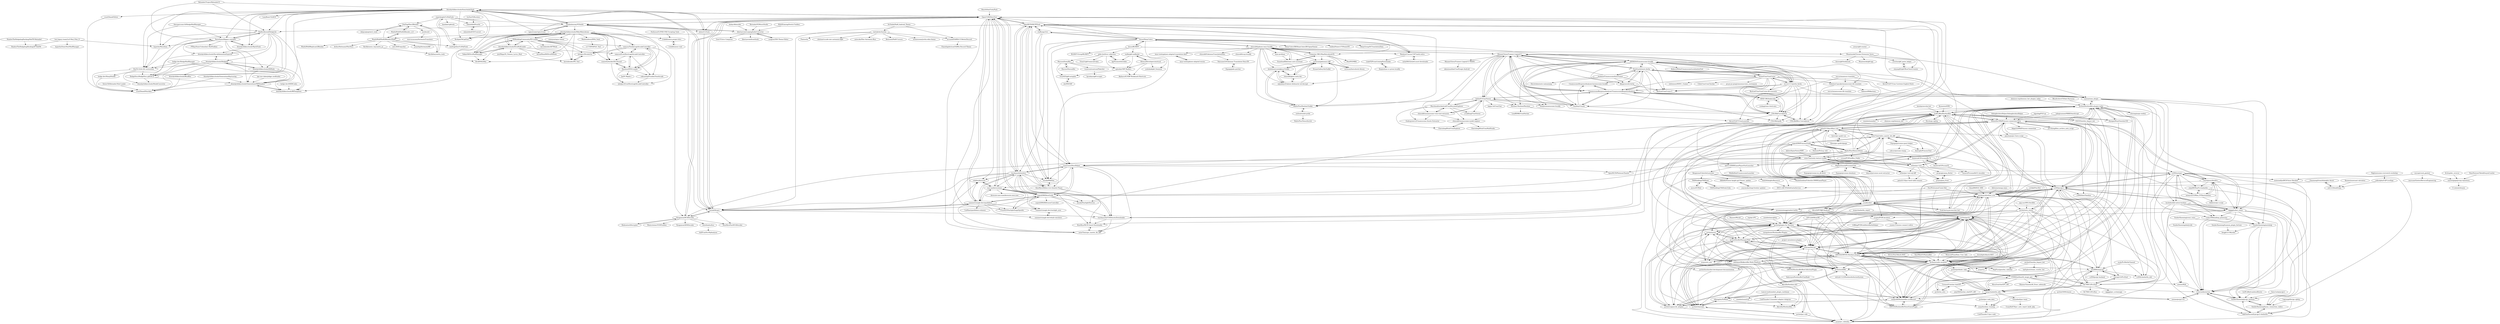 digraph G {
"lost-legacy-team/LoS-Mod_Files_X" -> "hyperbx/SonicNextModManager"
"lost-legacy-team/LoS-Mod_Files_X" -> "ShadowTheHedgehogHacking/2P-ShdTH"
"lost-legacy-team/LoS-Mod_Files_X" -> "hyperbx/Marathon"
"Kermalis/VGMusicStudio" -> "libertyernie/LoopingAudioConverter" ["e"=1]
"biuuu/ShinyColors" -> "staffsang/-live-"
"biuuu/ShinyColors" -> "OpenMLTD/MLTDTools"
"biuuu/ShinyColors" -> "ShinyGroup/SCTranslationData"
"biuuu/ShinyColors" -> "chinosk6/gakuen-imas-localify"
"biuuu/ShinyColors" -> "toyobayashi/mishiro"
"biuuu/ShinyColors" -> "GEEKiDoS/umamusume-localify"
"biuuu/ShinyColors" -> "Lazyeraser/DereHelper"
"biuuu/ShinyColors" -> "KinoMyu/Million-Live-Quintet-Player"
"biuuu/ShinyColors" -> "biuuu/BLHXFY"
"biuuu/ShinyColors" -> "Carpenter-MK1/MaaHatsuboshiTA"
"biuuu/ShinyColors" -> "ShinyColorsDB/ShinyColorsDB-SpineViewer" ["e"=1]
"biuuu/ShinyColors" -> "hozuki/MilliSim"
"biuuu/ShinyColors" -> "OpenCGSS/DereTore"
"biuuu/ShinyColors" -> "GoldenPotato137/PotatoVN" ["e"=1]
"KillzXGaming/Switch-Toolbox" -> "libertyernie/LoopingAudioConverter" ["e"=1]
"esterTion/redive_master_db_diff" -> "superk589/PrincessGuide"
"esterTion/redive_master_db_diff" -> "esterTion/unity-texture-toolkit"
"esterTion/redive_master_db_diff" -> "peterli110/pcrdfans.com"
"esterTion/redive_master_db_diff" -> "wthee/pcr-tool"
"esterTion/redive_master_db_diff" -> "MalitsPlus/ShizuruNotes"
"esterTion/redive_master_db_diff" -> "Expugn/priconne-quest-helper"
"esterTion/redive_master_db_diff" -> "wthee/pcr-tool-sql-diff"
"esterTion/redive_master_db_diff" -> "AioiLight/PrincessTool"
"superk589/PrincessGuide" -> "esterTion/redive_master_db_diff"
"superk589/PrincessGuide" -> "MalitsPlus/ShizuruNotes"
"superk589/PrincessGuide" -> "esterTion/unity-texture-toolkit"
"superk589/PrincessGuide" -> "pcrgvg/gvg_front"
"superk589/PrincessGuide" -> "peterli110/pcrdfans.com"
"superk589/PrincessGuide" -> "Neilsaw/PriLog_web"
"superk589/PrincessGuide" -> "wthee/pcr-tool"
"superk589/PrincessGuide" -> "superk589/DereGuide"
"superk589/PrincessGuide" -> "Lazyeraser/DereHelper"
"esterTion/unity-texture-toolkit" -> "esterTion/redive_master_db_diff"
"esterTion/unity-texture-toolkit" -> "wthee/pcr-tool"
"esterTion/unity-texture-toolkit" -> "superk589/PrincessGuide"
"esterTion/unity-texture-toolkit" -> "OpenCGSS/DereTore"
"esterTion/unity-texture-toolkit" -> "wthee/pcr-tool-sql-diff"
"esterTion/unity-texture-toolkit" -> "superk589/DereGuide"
"esterTion/unity-texture-toolkit" -> "Lazyeraser/DereHelper"
"esterTion/unity-texture-toolkit" -> "MightyZanark/PriconneUtils"
"esterTion/unity-texture-toolkit" -> "Nyagamon/HCADecoder"
"Reloaded-Project/Reloaded-II" -> "Radfordhound/HedgeLib" ["e"=1]
"Reloaded-Project/Reloaded-II" -> "DarioSamo/libgens-sonicglvl" ["e"=1]
"Reloaded-Project/Reloaded-II" -> "blueskythlikesclouds/SonicAudioTools" ["e"=1]
"kiletw/SpineViewerWPF" -> "esterTion/unity-texture-toolkit" ["e"=1]
"ArknightsAutoHelper/ArknightsAutoHelper" -> "SimonShi1994/Princess-connection-farm" ["e"=1]
"blueskythlikesclouds/MikuMikuLibrary" -> "samyuu/TotallyLegitArcadeController"
"blueskythlikesclouds/MikuMikuLibrary" -> "PDModdingCommunity/PD-Loader"
"blueskythlikesclouds/MikuMikuLibrary" -> "blueskythlikesclouds/DivaModLoader"
"blueskythlikesclouds/MikuMikuLibrary" -> "korenkonder/PD_Tool"
"blueskythlikesclouds/MikuMikuLibrary" -> "samyuu/EvenMoreLegitArcadeController"
"blueskythlikesclouds/MikuMikuLibrary" -> "lybxlpsv/DivaImGui"
"blueskythlikesclouds/MikuMikuLibrary" -> "TekkaGB/DivaModManager"
"blueskythlikesclouds/MikuMikuLibrary" -> "somewhatlurker/DivaSound"
"blueskythlikesclouds/MikuMikuLibrary" -> "Waelwindows/DIVA_Tools"
"blueskythlikesclouds/MikuMikuLibrary" -> "ActualMandM/DivaDllMods"
"blueskythlikesclouds/MikuMikuLibrary" -> "Rayduxz/DIVA-Loader"
"blueskythlikesclouds/MikuMikuLibrary" -> "Brolijah/YACpkTool"
"blueskythlikesclouds/MikuMikuLibrary" -> "samnyan/aqua-viewer" ["e"=1]
"blueskythlikesclouds/MikuMikuLibrary" -> "Brod8362/d4m"
"blueskythlikesclouds/MikuMikuLibrary" -> "h-kidd/noesis-project-diva"
"samyuu/TotallyLegitArcadeController" -> "Rayduxz/DIVA-Loader"
"samyuu/TotallyLegitArcadeController" -> "samyuu/EvenMoreLegitArcadeController"
"samyuu/TotallyLegitArcadeController" -> "somewhatlurker/DivaSound"
"samyuu/TotallyLegitArcadeController" -> "blueskythlikesclouds/MikuMikuLibrary"
"samyuu/TotallyLegitArcadeController" -> "rakisaionji/FrankenToneArcade"
"samyuu/TotallyLegitArcadeController" -> "lybxlpsv/DivaImGui"
"samyuu/TotallyLegitArcadeController" -> "lybxlpsv/EvenMoreLegitArcadeController"
"Tsuk1ko/cq-picsearcher-bot" -> "Ice9Coffee/HoshinoBot" ["e"=1]
"Tsuk1ko/cq-picsearcher-bot" -> "yuudi/yobot" ["e"=1]
"Tsuk1ko/cq-picsearcher-bot" -> "pcrbot/HoshinoBot-plugins-index" ["e"=1]
"Tsuk1ko/cq-picsearcher-bot" -> "sanshanya/hoshino_xcw" ["e"=1]
"OpenMLTD/MLTDTools" -> "KinoMyu/MLTD-Asset-Downloader"
"OpenMLTD/MLTDTools" -> "RainbowUnicorn7297/mltd-relive"
"OpenMLTD/MLTDTools" -> "KinoMyu/Million-Live-Quintet-Player"
"OpenMLTD/MLTDTools" -> "OpenCGSS/DereTore"
"OpenMLTD/MLTDTools" -> "hozuki/MilliSim"
"OpenMLTD/MLTDTools" -> "OpenMLTD/PlatinumTheater"
"OpenMLTD/MLTDTools" -> "toyobayashi/mishiro"
"OpenMLTD/MLTDTools" -> "hozuki/libcgss"
"OpenMLTD/MLTDTools" -> "staffsang/-live-"
"OpenMLTD/MLTDTools" -> "toyobayashi/CGSSAssetsDownloader"
"OpenMLTD/MLTDTools" -> "Lazyeraser/DereHelper"
"OpenMLTD/MLTDTools" -> "MalitsPlus/HoshimiToolkit"
"peko-bot/liver-collection" -> "kg/ViramateInstaller"
"peko-bot/liver-collection" -> "Masuzu/ZooeyBot"
"peko-bot/liver-collection" -> "Trim21/gbf-teamraid-data"
"peko-bot/liver-collection" -> "ypinskiy/GBF-Raiders"
"biuuu/BLHXFY" -> "BLHXFY-Group/BLHXFY"
"biuuu/BLHXFY" -> "walfie/gbf-raidfinder"
"biuuu/BLHXFY" -> "Waaatanuki/Chrome-Extension-Tarou"
"biuuu/BLHXFY" -> "biuuu/ShinyColors"
"biuuu/BLHXFY" -> "peko-bot/liver-collection"
"Expugn/priconne-quest-helper" -> "esterTion/redive_master_db_diff"
"Expugn/priconne-quest-helper" -> "AioiLight/PrincessTool"
"Expugn/priconne-quest-helper" -> "sokcuri/pricone-stamp"
"nonebot/aiocqhttp" -> "pcrbot/plugins-for-Hoshino" ["e"=1]
"blueskythlikesclouds/SkythTools" -> "blueskythlikesclouds/HavokAnimationExporter"
"blueskythlikesclouds/SkythTools" -> "DarioSamo/libgens-sonicglvl"
"ShadowTheHedgehogHacking/ShdTH-Reloaded" -> "ShadowTheHedgehogHacking/2P-ShdTH" ["e"=1]
"Kerilk/noesis_bayonetta_pc" -> "Kerilk/bayonetta_tools"
"kg/ViramateInstaller" -> "peko-bot/liver-collection"
"Lazyeraser/DereHelper" -> "superk589/DereGuide"
"Lazyeraser/DereHelper" -> "toyobayashi/CGSSAssetsDownloader"
"Lazyeraser/DereHelper" -> "esterTion/cgss_master_db_diff"
"Lazyeraser/DereHelper" -> "marcan/deresuteme"
"Lazyeraser/DereHelper" -> "OpenMLTD/PlatinumTheater"
"Lazyeraser/DereHelper" -> "toyobayashi/mishiro"
"Lazyeraser/DereHelper" -> "hozuki/MilliSim"
"StarWishsama/Comet-Bot" -> "sanshanya/hoshino_xcw" ["e"=1]
"StarWishsama/Comet-Bot" -> "pcrbot/gacha" ["e"=1]
"StarWishsama/Comet-Bot" -> "A-kirami/YoCool" ["e"=1]
"toyobayashi/mishiro" -> "toyobayashi/CGSSAssetsDownloader"
"toyobayashi/mishiro" -> "OpenCGSS/DereTore"
"toyobayashi/mishiro" -> "OpenMLTD/MLTDTools"
"toyobayashi/mishiro" -> "summertriangle-dev/sparklebox"
"toyobayashi/mishiro" -> "superk589/DereGuide"
"toyobayashi/mishiro" -> "marcan/deresuteme"
"toyobayashi/mishiro" -> "subdiox/deresute"
"toyobayashi/mishiro" -> "KinoMyu/MLTD-Asset-Downloader"
"toyobayashi/mishiro" -> "Lazyeraser/DereHelper"
"toyobayashi/mishiro" -> "esterTion/cgss_master_db_diff"
"toyobayashi/mishiro" -> "hozuki/MilliSim"
"toyobayashi/mishiro" -> "hozuki/libcgss"
"toyobayashi/mishiro" -> "hozuki/StarlightDirector"
"toyobayashi/mishiro" -> "KinoMyu/Million-Live-Quintet-Player"
"hyperbx/Marathon" -> "DeaTh-G/slw-dlc-restoration"
"Masuzu/SarasaBot" -> "Masuzu/ZooeyBot"
"blueskythlikesclouds/RflTemplates" -> "blueskythlikesclouds/GenerationsPBRShaders"
"accrazed/YoRHA-UI-BetterDiscord" -> "ChaseIngebritson/YoRHa-Discord-Theme"
"hozuki/MilliSim" -> "KinoMyu/Million-Live-Quintet-Player"
"hozuki/MilliSim" -> "OpenMLTD/MLTDTools"
"KinoMyu/Million-Live-Quintet-Player" -> "KinoMyu/MLTD-Asset-Downloader"
"KinoMyu/Million-Live-Quintet-Player" -> "hozuki/MilliSim"
"KinoMyu/Million-Live-Quintet-Player" -> "OpenMLTD/MLTDTools"
"Ishotihadus/hca" -> "thiEFcat/ScrObjAnalyzer"
"Kerilk/bayonetta_tools" -> "C4nf3ng/Nier2Blender"
"Sewer56/Reloaded-Mod-Loader" -> "crash5band/Shuriken" ["e"=1]
"somewhatlurker/DivaSound" -> "Rayduxz/DIVA-Loader"
"somewhatlurker/DivaSound" -> "lybxlpsv/EvenMoreLegitArcadeController"
"samyuu/EvenMoreLegitArcadeController" -> "rakisaionji/FrankenToneArcade"
"samyuu/EvenMoreLegitArcadeController" -> "samyuu/TotallyLegitArcadeController"
"samyuu/EvenMoreLegitArcadeController" -> "Rayduxz/DIVA-Loader"
"samyuu/EvenMoreLegitArcadeController" -> "somewhatlurker/DivaSound"
"Nigh/awesome-overwatch-workshop" -> "mikualpha/CQP-LiveSign"
"KinoMyu/MLTD-Asset-Downloader" -> "esterTion/cgss_master_db_diff"
"Rayduxz/DIVA-Loader" -> "somewhatlurker/DivaSound"
"Rayduxz/DIVA-Loader" -> "samyuu/TotallyLegitArcadeController"
"Rayduxz/DIVA-Loader" -> "lybxlpsv/EvenMoreLegitArcadeController"
"Rayduxz/DIVA-Loader" -> "JayW-39/pda-t"
"Rayduxz/DIVA-Loader" -> "samyuu/EvenMoreLegitArcadeController"
"Rayduxz/DIVA-Loader" -> "rakisaionji/FrankenToneArcade"
"mikualpha/CQP-LiveSign" -> "oott123/boatfriday"
"lybxlpsv/DivaImGui" -> "korenkonder/PD_Tool"
"esterTion/cgss_master_db_diff" -> "KinoMyu/MLTD-Asset-Downloader"
"rakisaionji/FrankenToneArcade" -> "lybxlpsv/EvenMoreLegitArcadeController"
"Mrs4s/go-cqhttp" -> "Ice9Coffee/HoshinoBot" ["e"=1]
"LXY1226/MiraiOK" -> "pcrbot/plugins-for-Hoshino" ["e"=1]
"LXY1226/MiraiOK" -> "A-kirami/YoCool" ["e"=1]
"LXY1226/MiraiOK" -> "GWYOG/GWYOG-Hoshino-plugins" ["e"=1]
"SimonShi1994/Princess-connection-farm" -> "smartgrass/AutoPcr"
"SimonShi1994/Princess-connection-farm" -> "yuudi/yobot"
"SimonShi1994/Princess-connection-farm" -> "Ice9Coffee/HoshinoBot"
"SimonShi1994/Princess-connection-farm" -> "cc004/pcrjjc2"
"SimonShi1994/Princess-connection-farm" -> "cc004/autopcr"
"SimonShi1994/Princess-connection-farm" -> "pcrbot/HoshinoBot-plugins-index"
"SimonShi1994/Princess-connection-farm" -> "bbpp222006/Princess-connection"
"SimonShi1994/Princess-connection-farm" -> "sanshanya/hoshino_xcw"
"SimonShi1994/Princess-connection-farm" -> "panshujia/pcr-farm-script"
"SimonShi1994/Princess-connection-farm" -> "yyuueexxiinngg/onebot-kotlin" ["e"=1]
"SimonShi1994/Princess-connection-farm" -> "pur1fying/blue_archive_auto_script" ["e"=1]
"SimonShi1994/Princess-connection-farm" -> "peterli110/pcrdfans.com"
"SimonShi1994/Princess-connection-farm" -> "miaoyu2233/Rino_PCRautomation"
"SimonShi1994/Princess-connection-farm" -> "Alive24/PCRJJCAnalyzer"
"SimonShi1994/Princess-connection-farm" -> "cc004/AutoTimeline"
"WoefulWolf/NieR2Blender2NieR" -> "WoefulWolf/NieR2Blender_2_8"
"WoefulWolf/NieR2Blender2NieR" -> "WoefulWolf/Replicant2Blender"
"WoefulWolf/NieR2Blender2NieR" -> "ArthurHeitmann/NierDocs"
"WoefulWolf/NieR2Blender2NieR" -> "Kerilk/bayonetta_tools"
"WoefulWolf/NieR2Blender2NieR" -> "C4nf3ng/Nier2Blender"
"WoefulWolf/NieR2Blender2NieR" -> "wmltogether/CriPakTools"
"WoefulWolf/NieR2Blender2NieR" -> "xxk-i/DATrepacker"
"WoefulWolf/NieR2Blender2NieR" -> "Kerilk/noesis_bayonetta_pc"
"WoefulWolf/NieR2Blender2NieR" -> "praydog/AutomataMP"
"MalitsPlus/ShizuruNotes" -> "superk589/PrincessGuide"
"MalitsPlus/ShizuruNotes" -> "esterTion/redive_master_db_diff"
"MalitsPlus/ShizuruNotes" -> "wthee/pcr-tool"
"MalitsPlus/ShizuruNotes" -> "peterli110/pcrdfans.com"
"MalitsPlus/ShizuruNotes" -> "yuudi/yobot"
"MalitsPlus/ShizuruNotes" -> "Ice9Coffee/HoshinoBot"
"MalitsPlus/ShizuruNotes" -> "esterTion/unity-texture-toolkit"
"MalitsPlus/ShizuruNotes" -> "SimonShi1994/Princess-connection-farm"
"MalitsPlus/ShizuruNotes" -> "pcrbot/HoshinoBot-plugins-index"
"MalitsPlus/ShizuruNotes" -> "zzbslayer/KokkoroBot-Multi-Platform"
"MalitsPlus/ShizuruNotes" -> "Alive24/PCRJJCAnalyzer"
"MalitsPlus/ShizuruNotes" -> "GWYOG/GWYOG-Hoshino-plugins"
"MalitsPlus/ShizuruNotes" -> "cvisoa/PCRToolBox_Public"
"MalitsPlus/ShizuruNotes" -> "pcrbot/plugins-for-Hoshino"
"MalitsPlus/ShizuruNotes" -> "ImaterialC/PriconneRe-TL"
"wthee/pcr-tool" -> "pcrgvg/pcrgvg_flutter"
"wthee/pcr-tool" -> "esterTion/unity-texture-toolkit"
"wthee/pcr-tool" -> "esterTion/redive_master_db_diff"
"wthee/pcr-tool" -> "wthee/pcr-tool-sql-diff"
"wthee/pcr-tool" -> "cc004/autopcr"
"wthee/pcr-tool" -> "pcrgvg/gvg_front"
"wthee/pcr-tool" -> "peterli110/pcr-hash-table-rename"
"pcrgvg/gvg_front" -> "pcrgvg/pcrgvg_flutter"
"GWYOG/GWYOG-Hoshino-plugins" -> "pcrbot/plugins-for-Hoshino"
"GWYOG/GWYOG-Hoshino-plugins" -> "pcrbot/gacha"
"GWYOG/GWYOG-Hoshino-plugins" -> "sanshanya/hoshino_xcw"
"GWYOG/GWYOG-Hoshino-plugins" -> "zangxx66/HoshinoBot-xcwRecord"
"GWYOG/GWYOG-Hoshino-plugins" -> "zyujs/clanbattle_info"
"GWYOG/GWYOG-Hoshino-plugins" -> "pcrbot/cappuccilo_plugins"
"GWYOG/GWYOG-Hoshino-plugins" -> "GWYOG/HoshinoBotVoiceGuessPlugin"
"GWYOG/GWYOG-Hoshino-plugins" -> "A-kirami/YoCool"
"GWYOG/GWYOG-Hoshino-plugins" -> "cc004/pcrjjc2"
"GWYOG/GWYOG-Hoshino-plugins" -> "zyujs/setu_mix"
"GWYOG/GWYOG-Hoshino-plugins" -> "pcrbot/erinilis-modules"
"GWYOG/GWYOG-Hoshino-plugins" -> "Rs794613/PcrDuel"
"GWYOG/GWYOG-Hoshino-plugins" -> "zyujs/pcr_calendar"
"GWYOG/GWYOG-Hoshino-plugins" -> "lulu666lulu/pcrjjc"
"GWYOG/GWYOG-Hoshino-plugins" -> "zzbslayer/KokkoroBot-Multi-Platform"
"hgjazhgj/FGO-py" -> "SimonShi1994/Princess-connection-farm" ["e"=1]
"Kyomotoi/ATRI" -> "Ice9Coffee/HoshinoBot" ["e"=1]
"Ice9Coffee/HoshinoBot" -> "pcrbot/HoshinoBot-plugins-index"
"Ice9Coffee/HoshinoBot" -> "yuudi/yobot"
"Ice9Coffee/HoshinoBot" -> "sanshanya/hoshino_xcw"
"Ice9Coffee/HoshinoBot" -> "yyuueexxiinngg/onebot-kotlin" ["e"=1]
"Ice9Coffee/HoshinoBot" -> "GWYOG/GWYOG-Hoshino-plugins"
"Ice9Coffee/HoshinoBot" -> "KimigaiiWuyi/GenshinUID" ["e"=1]
"Ice9Coffee/HoshinoBot" -> "cc004/pcrjjc2"
"Ice9Coffee/HoshinoBot" -> "Tsuk1ko/cq-picsearcher-bot" ["e"=1]
"Ice9Coffee/HoshinoBot" -> "pcrbot/plugins-for-Hoshino"
"Ice9Coffee/HoshinoBot" -> "pcrbot/erinilis-modules"
"Ice9Coffee/HoshinoBot" -> "Mrs4s/go-cqhttp" ["e"=1]
"Ice9Coffee/HoshinoBot" -> "nonebot/nonebot" ["e"=1]
"Ice9Coffee/HoshinoBot" -> "H-K-Y/Genshin_Impact_bot" ["e"=1]
"Ice9Coffee/HoshinoBot" -> "SimonShi1994/Princess-connection-farm"
"Ice9Coffee/HoshinoBot" -> "zhenxun-org/zhenxun_bot" ["e"=1]
"opq-osc/OPQ-SetuBot" -> "pcrbot/setu_renew" ["e"=1]
"Quan666/ELF_RSS" -> "sanshanya/hoshino_xcw" ["e"=1]
"Nuthouse01/PMX-VMD-Scripting-Tools" -> "h-kidd/noesis-project-diva" ["e"=1]
"yuudi/yobot" -> "Ice9Coffee/HoshinoBot"
"yuudi/yobot" -> "A-kirami/YoCool"
"yuudi/yobot" -> "GWYOG/GWYOG-Hoshino-plugins"
"yuudi/yobot" -> "pcrbot/plugins-for-Hoshino"
"yuudi/yobot" -> "yyuueexxiinngg/onebot-kotlin" ["e"=1]
"yuudi/yobot" -> "sanshanya/hoshino_xcw"
"yuudi/yobot" -> "pcrbot/HoshinoBot-plugins-index"
"yuudi/yobot" -> "cc004/pcrjjc2"
"yuudi/yobot" -> "SimonShi1994/Princess-connection-farm"
"yuudi/yobot" -> "peterli110/pcrdfans.com"
"yuudi/yobot" -> "eggggi/yobot_remix"
"yuudi/yobot" -> "Tsuk1ko/cq-picsearcher-bot" ["e"=1]
"yuudi/yobot" -> "zzbslayer/KokkoroBot-Multi-Platform"
"yuudi/yobot" -> "Alive24/PCRJJCAnalyzer"
"yuudi/yobot" -> "pcrbot/erinilis-modules"
"obskyr/khinsider" -> "libertyernie/LoopingAudioConverter" ["e"=1]
"CJowo/pcr-guild-vue" -> "CJowo/pcr-guild-django"
"CJowo/pcr-guild-django" -> "CJowo/pcr-guild-vue"
"A-kirami/YoCool" -> "shkongzhu/YoWhite"
"A-kirami/YoCool" -> "pcrbot/gacha"
"A-kirami/YoCool" -> "pcrbot/clanrank"
"A-kirami/YoCool" -> "zyujs/clanbattle_info"
"A-kirami/YoCool" -> "pcrbot/HosBotManagerWeb"
"A-kirami/YoCool" -> "pcrbot/authMS"
"A-kirami/YoCool" -> "pcrbot/plugins-for-Hoshino"
"A-kirami/YoCool" -> "GWYOG/GWYOG-Hoshino-plugins"
"A-kirami/YoCool" -> "GWYOG/HoshinoBotVoiceGuessPlugin"
"A-kirami/YoCool" -> "zyujs/setu_mix"
"A-kirami/YoCool" -> "zyujs/rss"
"Ninzore/Wecab" -> "pcrbot/plugins-for-Hoshino" ["e"=1]
"pcrbot/hoshinobot-development-documentation" -> "pcrbot/clanrank"
"zzbslayer/KokkoroBot-Multi-Platform" -> "GWYOG/GWYOG-Hoshino-plugins"
"zzbslayer/KokkoroBot-Multi-Platform" -> "A-kirami/YoCool"
"zzbslayer/KokkoroBot-Multi-Platform" -> "shkongzhu/YoWhite"
"zzbslayer/KokkoroBot-Multi-Platform" -> "GWYOG/HoshinoBotBoxCollectionPlugin"
"zzbslayer/KokkoroBot-Multi-Platform" -> "pcrbot/plugins-for-Hoshino"
"zzbslayer/KokkoroBot-Multi-Platform" -> "pcrbot/authMS"
"zzbslayer/KokkoroBot-Multi-Platform" -> "AkiraXie/hoshino.nb2" ["e"=1]
"zzbslayer/KokkoroBot-Multi-Platform" -> "pcrbot/clanrank"
"zzbslayer/KokkoroBot-Multi-Platform" -> "lulu666lulu/pcrjjc"
"zzbslayer/KokkoroBot-Multi-Platform" -> "pcrbot/gacha"
"zzbslayer/KokkoroBot-Multi-Platform" -> "zangxx66/HoshinoBot-xcwRecord"
"zzbslayer/KokkoroBot-Multi-Platform" -> "pcrbot/cappuccilo_plugins"
"pcrbot/plugins-for-Hoshino" -> "GWYOG/GWYOG-Hoshino-plugins"
"pcrbot/plugins-for-Hoshino" -> "pcrbot/cappuccilo_plugins"
"pcrbot/plugins-for-Hoshino" -> "pcrbot/gacha"
"pcrbot/plugins-for-Hoshino" -> "sanshanya/hoshino_xcw"
"pcrbot/plugins-for-Hoshino" -> "A-kirami/YoCool"
"pcrbot/plugins-for-Hoshino" -> "zangxx66/HoshinoBot-xcwRecord"
"pcrbot/plugins-for-Hoshino" -> "pcrbot/HosBotManagerWeb"
"pcrbot/plugins-for-Hoshino" -> "pcrbot/erinilis-modules"
"pcrbot/plugins-for-Hoshino" -> "pcrbot/authMS"
"pcrbot/plugins-for-Hoshino" -> "GWYOG/HoshinoBotVoiceGuessPlugin"
"pcrbot/plugins-for-Hoshino" -> "mengshouer/HoshinoBot-Plugins"
"pcrbot/plugins-for-Hoshino" -> "pcrbot/clanrank"
"pcrbot/plugins-for-Hoshino" -> "zyujs/pcr_calendar"
"pcrbot/plugins-for-Hoshino" -> "zyujs/clanbattle_info"
"pcrbot/plugins-for-Hoshino" -> "pcrbot/music"
"yyuueexxiinngg/onebot-kotlin" -> "yuudi/yobot" ["e"=1]
"yyuueexxiinngg/onebot-kotlin" -> "GWYOG/GWYOG-Hoshino-plugins" ["e"=1]
"yyuueexxiinngg/onebot-kotlin" -> "Ice9Coffee/HoshinoBot" ["e"=1]
"yyuueexxiinngg/onebot-kotlin" -> "A-kirami/YoCool" ["e"=1]
"yyuueexxiinngg/onebot-kotlin" -> "pcrbot/plugins-for-Hoshino" ["e"=1]
"yyuueexxiinngg/onebot-kotlin" -> "sanshanya/hoshino_xcw" ["e"=1]
"esperknight/CriPakTools" -> "wmltogether/CriPakTools"
"esperknight/CriPakTools" -> "Brolijah/YACpkTool"
"esperknight/CriPakTools" -> "C4nf3ng/Nier2Blender"
"esperknight/CriPakTools" -> "kamikat/cpktools"
"esperknight/CriPakTools" -> "Thealexbarney/VGAudio"
"esperknight/CriPakTools" -> "xdanieldzd/Scarlet"
"sanshanya/hoshino_xcw" -> "GWYOG/GWYOG-Hoshino-plugins"
"sanshanya/hoshino_xcw" -> "pcrbot/plugins-for-Hoshino"
"sanshanya/hoshino_xcw" -> "Rs794613/PcrDuel"
"sanshanya/hoshino_xcw" -> "pcrbot/HoshinoBot-plugins-index"
"sanshanya/hoshino_xcw" -> "cc004/pcrjjc2"
"sanshanya/hoshino_xcw" -> "pcrbot/erinilis-modules"
"sanshanya/hoshino_xcw" -> "lulu666lulu/pcrjjc"
"sanshanya/hoshino_xcw" -> "pcrbot/gacha"
"sanshanya/hoshino_xcw" -> "zyujs/clanbattle_info"
"sanshanya/hoshino_xcw" -> "A-kirami/YoCool"
"sanshanya/hoshino_xcw" -> "yuudi/yobot"
"sanshanya/hoshino_xcw" -> "zangxx66/HoshinoBot-xcwRecord"
"sanshanya/hoshino_xcw" -> "sdyxxjj123/PcrDuel"
"sanshanya/hoshino_xcw" -> "pcrbot/authMS"
"sanshanya/hoshino_xcw" -> "pcrbot/HosBotManagerWeb"
"WoefulWolf/NieR2Blender_2_8" -> "WoefulWolf/NieR2Blender2NieR"
"WoefulWolf/NieR2Blender_2_8" -> "C4nf3ng/Nier2Blender"
"ssttkkl/PixivBot" -> "pcrbot/setu_renew" ["e"=1]
"ssttkkl/PixivBot" -> "sanshanya/hoshino_xcw" ["e"=1]
"ssttkkl/PixivBot" -> "GWYOG/GWYOG-Hoshino-plugins" ["e"=1]
"peterli110/pcrdfans.com" -> "esterTion/redive_master_db_diff"
"peterli110/pcrdfans.com" -> "yuudi/yobot"
"peterli110/pcrdfans.com" -> "cc004/pcrjjc2"
"peterli110/pcrdfans.com" -> "zzbslayer/KokkoroBot-Multi-Platform"
"peterli110/pcrdfans.com" -> "Alive24/PCRJJCAnalyzer"
"peterli110/pcrdfans.com" -> "superk589/PrincessGuide"
"peterli110/pcrdfans.com" -> "Ice9Coffee/HoshinoBot"
"peterli110/pcrdfans.com" -> "MalitsPlus/ShizuruNotes"
"peterli110/pcrdfans.com" -> "CJowo/pcr-guild-vue"
"peterli110/pcrdfans.com" -> "A-kirami/YoCool"
"peterli110/pcrdfans.com" -> "acygen/PCRCalculator"
"peterli110/pcrdfans.com" -> "panshujia/pcr-farm-script"
"peterli110/pcrdfans.com" -> "SimonShi1994/Princess-connection-farm"
"pcrbot/erinilis-modules" -> "pcrbot/cappuccilo_plugins"
"pcrbot/erinilis-modules" -> "pcrbot/plugins-for-Hoshino"
"pcrbot/erinilis-modules" -> "GWYOG/GWYOG-Hoshino-plugins"
"pcrbot/erinilis-modules" -> "pcrbot/hoshinobot-development-documentation"
"pcrbot/erinilis-modules" -> "pcrbot/HoshinoBot-plugins-index"
"pcrbot/erinilis-modules" -> "sanshanya/hoshino_xcw"
"pcrbot/erinilis-modules" -> "zangxx66/HoshinoBot-xcwRecord"
"pcrbot/erinilis-modules" -> "pcrbot/picfinder_take"
"pcrbot/erinilis-modules" -> "pcrbot/HosBotManagerWeb"
"pcrbot/erinilis-modules" -> "pcrbot/gacha"
"pcrbot/erinilis-modules" -> "pcrbot/authMS"
"pcrbot/erinilis-modules" -> "NepPure/genshin_calendar"
"pcrbot/erinilis-modules" -> "Rs794613/PcrDuel"
"pcrbot/erinilis-modules" -> "zyujs/rss"
"pcrbot/erinilis-modules" -> "zyujs/pcr_calendar"
"pcrbot/pcr-wiki" -> "zyujs/pcr_calendar"
"pcrbot/pcr-wiki" -> "pcrbot/clanrank"
"pcrbot/pcr-wiki" -> "pcrbot/gacha"
"mgsky1/FG" -> "pcrbot/plugins-for-Hoshino" ["e"=1]
"huiyadanli/pcr-team" -> "CrazyKidCN/pcr_auto_report_knife_php"
"tge-was-taken/p4gpc.modloader" -> "blueskythlikesclouds/GenerationsPBRShaders" ["e"=1]
"blueskythlikesclouds/HedgeGI" -> "blueskythlikesclouds/GenerationsPBRShaders"
"blueskythlikesclouds/HedgeGI" -> "blueskythlikesclouds/DllMods"
"blueskythlikesclouds/HedgeGI" -> "blueskythlikesclouds/RflTemplates"
"blueskythlikesclouds/HedgeGI" -> "blueskythlikesclouds/HavokAnimationExporter"
"blueskythlikesclouds/HedgeGI" -> "HedgeDocs/HedgeDocs.github.io"
"blueskythlikesclouds/HedgeGI" -> "DeaTh-G/slw-dlc-restoration"
"blueskythlikesclouds/HedgeGI" -> "blueskythlikesclouds/BlueBlur"
"blueskythlikesclouds/HedgeGI" -> "crash5band/Shuriken"
"blueskythlikesclouds/GenerationsPBRShaders" -> "blueskythlikesclouds/RflTemplates"
"blueskythlikesclouds/GenerationsPBRShaders" -> "crash5band/Shuriken"
"kohos/CriTools" -> "blueskythlikesclouds/SonicAudioTools" ["e"=1]
"kohos/CriTools" -> "hozuki/libcgss" ["e"=1]
"zangxx66/HoshinoBot-xcwRecord" -> "pcrbot/cappuccilo_plugins"
"zangxx66/HoshinoBot-xcwRecord" -> "pcrbot/gacha"
"zangxx66/HoshinoBot-xcwRecord" -> "GWYOG/HoshinoBotVoiceGuessPlugin"
"zangxx66/HoshinoBot-xcwRecord" -> "zyujs/hoshino_training"
"Alive24/PCRJJCAnalyzer" -> "acygen/PCRCalculator"
"Alive24/PCRJJCAnalyzer" -> "GWYOG/GWYOG-Hoshino-plugins"
"Alive24/PCRJJCAnalyzer" -> "A-kirami/YoCool"
"Alive24/PCRJJCAnalyzer" -> "pcrbot/hoshinobot-development-documentation"
"Alive24/PCRJJCAnalyzer" -> "cc004/pcrjjc2"
"Alive24/PCRJJCAnalyzer" -> "zzbslayer/KokkoroBot-Multi-Platform"
"Alive24/PCRJJCAnalyzer" -> "zangxx66/HoshinoBot-xcwRecord"
"Alive24/PCRJJCAnalyzer" -> "AkiraXie/HoshinoBot"
"Gibberer/pcr-script" -> "smartgrass/AutoPcr"
"panshujia/pcr-farm-script" -> "cc004/pcrjjc2"
"GWYOG/HoshinoBotVoiceGuessPlugin" -> "pcrbot/gacha"
"GWYOG/HoshinoBotVoiceGuessPlugin" -> "zangxx66/HoshinoBot-xcwRecord"
"pcrbot/authMS" -> "pcrbot/gacha"
"pcrbot/authMS" -> "pcrbot/HosBotManagerWeb"
"pcrbot/authMS" -> "pcrbot/music"
"pcrbot/authMS" -> "wdvxdr1123/HoshinoAuthorizeSystem"
"pcrbot/authMS" -> "pcrbot/cappuccilo_plugins"
"pcrbot/authMS" -> "zangxx66/HoshinoBot-xcwRecord"
"pcrbot/gacha" -> "zangxx66/HoshinoBot-xcwRecord"
"pcrbot/gacha" -> "zyujs/clanbattle_info"
"pcrbot/gacha" -> "pcrbot/authMS"
"pcrbot/gacha" -> "GWYOG/HoshinoBotVoiceGuessPlugin"
"pcrbot/gacha" -> "zyujs/pcr_calendar"
"pcrbot/gacha" -> "pcrbot/HosBotManagerWeb"
"pcrbot/gacha" -> "GWYOG/GWYOG-Hoshino-plugins"
"pcrbot/gacha" -> "A-kirami/YoCool"
"pcrbot/gacha" -> "pcrbot/music"
"pcrbot/gacha" -> "pcrbot/plugins-for-Hoshino"
"pcrbot/gacha" -> "pcrbot/pcr-wiki"
"pcrbot/cappuccilo_plugins" -> "zangxx66/HoshinoBot-xcwRecord"
"pcrbot/cappuccilo_plugins" -> "pcrbot/music"
"pcrbot/cappuccilo_plugins" -> "zyujs/pcr_calendar"
"pcrbot/cappuccilo_plugins" -> "pcrbot/authMS"
"pcrbot/cappuccilo_plugins" -> "pcrbot/plugins-for-Hoshino"
"pcrbot/music" -> "pcrbot/HosBotManagerWeb"
"acygen/PCRCalculator" -> "LQBing/PCRGuildAutoBattleHelper"
"acygen/PCRCalculator" -> "yuzeis/-Princess-connect-redive"
"blueskythlikesclouds/DllMods" -> "blueskythlikesclouds/RflTemplates"
"blueskythlikesclouds/DllMods" -> "blueskythlikesclouds/GenerationsPBRShaders"
"blueskythlikesclouds/DllMods" -> "blueskythlikesclouds/HedgeGI"
"shkongzhu/YoWhite" -> "A-kirami/YoCool"
"shkongzhu/YoWhite" -> "pcrbot/clanrank"
"shkongzhu/YoWhite" -> "AkiraXie/HoshinoBot"
"shkongzhu/YoWhite" -> "zyujs/clanbattle_info"
"pcrbot/HosBotManagerWeb" -> "pcrbot/music"
"pcrbot/HosBotManagerWeb" -> "pcrbot/authMS"
"pcrbot/HosBotManagerWeb" -> "pcrbot/gacha"
"pcrbot/HosBotManagerWeb" -> "zyujs/pcr_calendar"
"pcrbot/HosBotManagerWeb" -> "pcrbot/clanrank"
"pcrbot/HosBotManagerWeb" -> "A-kirami/YoCool"
"GWYOG/HoshinoBotBoxCollectionPlugin" -> "Sakurayia/HoshinoBotClanRank"
"Sakurayia/HoshinoBotClanRank" -> "GWYOG/HoshinoBotBoxCollectionPlugin"
"pcrbot/clanrank" -> "shkongzhu/YoWhite"
"pcrbot/clanrank" -> "pcrbot/music"
"pcrbot/clanrank" -> "pcrbot/pcr-wiki"
"pcrbot/clanrank" -> "A-kirami/YoCool"
"pcrbot/clanrank" -> "pcrbot/HosBotManagerWeb"
"zyujs/clanbattle_info" -> "pcrbot/gacha"
"zyujs/clanbattle_info" -> "zyujs/hoshino_training"
"zyujs/clanbattle_info" -> "shkongzhu/YoWhite"
"zyujs/clanbattle_info" -> "GWYOG/GWYOG-Hoshino-plugins"
"zyujs/clanbattle_info" -> "zangxx66/HoshinoBot-xcwRecord"
"zyujs/clanbattle_info" -> "huiyadanli/pcr-team"
"zyujs/clanbattle_info" -> "A-kirami/YoCool"
"project-mirai/mirai-plugins" -> "A-kirami/YoCool" ["e"=1]
"zyujs/clanbattle_report" -> "pcrbot/music"
"zyujs/clanbattle_report" -> "pcrbot/gacha"
"zhenxun-org/zhenxun_bot" -> "Ice9Coffee/HoshinoBot" ["e"=1]
"NateScarlet/auto-derby" -> "Akegarasu/ok-derby"
"NateScarlet/auto-derby" -> "MinamiChiwa/Trainers-Legend-G"
"NateScarlet/auto-derby" -> "GEEKiDoS/umamusume-localify"
"NateScarlet/auto-derby" -> "UmamusumeResponseAnalyzer/UmamusumeResponseAnalyzer"
"NateScarlet/auto-derby" -> "shiokaze/UmamusumeAutoTrainer"
"NateScarlet/auto-derby" -> "amate/UmaUmaCruise"
"NateScarlet/auto-derby" -> "hzyhhzy/UmaAi"
"NateScarlet/auto-derby" -> "azmiao/uma_plugin"
"NateScarlet/auto-derby" -> "wrrwrr111/pretty-derby"
"NateScarlet/auto-derby" -> "CNA-Bld/CarrotJuicer"
"NateScarlet/auto-derby" -> "RyoLee/UmaCruise-U"
"NateScarlet/auto-derby" -> "SimonShi1994/Princess-connection-farm"
"NateScarlet/auto-derby" -> "UmamusumeResponseAnalyzer/umamusume-localify"
"GEEKiDoS/umamusume-localify" -> "MinamiChiwa/Trainers-Legend-G"
"GEEKiDoS/umamusume-localify" -> "NateScarlet/auto-derby"
"GEEKiDoS/umamusume-localify" -> "UmamusumeResponseAnalyzer/UmamusumeResponseAnalyzer"
"GEEKiDoS/umamusume-localify" -> "CNA-Bld/CarrotJuicer"
"GEEKiDoS/umamusume-localify" -> "amate/UmaUmaCruise"
"GEEKiDoS/umamusume-localify" -> "Kimjio/umamusume-localify"
"GEEKiDoS/umamusume-localify" -> "Akegarasu/ok-derby"
"GEEKiDoS/umamusume-localify" -> "katboi01/UmaViewer"
"GEEKiDoS/umamusume-localify" -> "wrrwrr111/pretty-derby"
"GEEKiDoS/umamusume-localify" -> "FabulousCupcake/umamusume-db-translate"
"GEEKiDoS/umamusume-localify" -> "CNA-Bld/Riru-CarrotJuicer"
"GEEKiDoS/umamusume-localify" -> "RyoLee/UmaCruise-U"
"GEEKiDoS/umamusume-localify" -> "Hachimi-Hachimi/Hachimi"
"GEEKiDoS/umamusume-localify" -> "AirJerryWhite/UmamusumeLocalizationTool"
"pcrgvg/pcrgvg_flutter" -> "pcrgvg/gvg_front"
"wthee/pcr-tool-sql-diff" -> "peterli110/pcr-hash-table-rename"
"H-K-Y/Genshin_Impact_bot" -> "pcrbot/erinilis-modules" ["e"=1]
"H-K-Y/Genshin_Impact_bot" -> "sanshanya/hoshino_xcw" ["e"=1]
"H-K-Y/Genshin_Impact_bot" -> "pcrbot/HoshinoBot-plugins-index" ["e"=1]
"H-K-Y/Genshin_Impact_bot" -> "Ice9Coffee/HoshinoBot" ["e"=1]
"H-K-Y/Genshin_Impact_bot" -> "GWYOG/GWYOG-Hoshino-plugins" ["e"=1]
"Womsxd/YuanShen_User_Info" -> "pcrbot/erinilis-modules" ["e"=1]
"pcrbot/setu_renew" -> "pcrbot/gacha"
"pcrbot/setu_renew" -> "pcrbot/authMS"
"pcrbot/setu_renew" -> "zyujs/pcr_calendar"
"pcrbot/setu_renew" -> "pcrbot/picfinder_take"
"pcrbot/setu_renew" -> "zyujs/rss"
"pcrbot/setu_renew" -> "GWYOG/GWYOG-Hoshino-plugins"
"pcrbot/setu_renew" -> "pcrbot/HoshinoBot-plugins-index"
"pcrbot/setu_renew" -> "zyujs/setu_mix"
"pcrbot/setu_renew" -> "zangxx66/HoshinoBot-xcwRecord"
"pcrbot/setu_renew" -> "pcrbot/plugins-for-Hoshino"
"cc004/pcrjjc2" -> "lulu666lulu/pcrjjc"
"cc004/pcrjjc2" -> "zyujs/pcr_calendar"
"cc004/pcrjjc2" -> "GWYOG/GWYOG-Hoshino-plugins"
"cc004/pcrjjc2" -> "eggggi/yobot_remix"
"cc004/pcrjjc2" -> "cc004/clanbattle_info"
"cc004/pcrjjc2" -> "Rs794613/PcrDuel"
"cc004/pcrjjc2" -> "sanshanya/hoshino_xcw"
"cc004/pcrjjc2" -> "zyujs/clanbattle_info"
"cc004/pcrjjc2" -> "pcrbot/HosBotManagerWeb"
"cc004/pcrjjc2" -> "cc004/autopcr"
"cc004/pcrjjc2" -> "cc004/AutoTimeline"
"cc004/pcrjjc2" -> "pcrbot/HoshinoBot-plugins-index"
"cc004/pcrjjc2" -> "A-kirami/YoCool"
"cc004/pcrjjc2" -> "acygen/PCRCalculator"
"cc004/pcrjjc2" -> "pcrbot/clanrank"
"Ailitonia/omega-miya" -> "sanshanya/hoshino_xcw" ["e"=1]
"nicks96432/mltd-asset-downloader" -> "RainbowUnicorn7297/mltd-relive"
"FabulousCupcake/umamusume-db-translate" -> "noccu/umamusume-db-translate"
"FabulousCupcake/umamusume-db-translate" -> "TakanashRikka/uma"
"FabulousCupcake/umamusume-db-translate" -> "CNA-Bld/Riru-CarrotJuicer"
"amate/UmaUmaCruise" -> "GEEKiDoS/umamusume-localify"
"amate/UmaUmaCruise" -> "NateScarlet/auto-derby"
"amate/UmaUmaCruise" -> "Cilda/UmaUmaChecker"
"amate/UmaUmaCruise" -> "wrrwrr111/pretty-derby"
"amate/UmaUmaCruise" -> "UmamusumeResponseAnalyzer/UmamusumeResponseAnalyzer"
"amate/UmaUmaCruise" -> "MinamiChiwa/Trainers-Legend-G"
"amate/UmaUmaCruise" -> "RyoLee/UmaCruise-U"
"amate/UmaUmaCruise" -> "po-po-po-pong/umaumacruise_customjson"
"amate/UmaUmaCruise" -> "azmiao/uma_plugin"
"amate/UmaUmaCruise" -> "CNA-Bld/CarrotJuicer"
"amate/UmaUmaCruise" -> "fa0311/DMMGamePlayerFastLauncher"
"amate/UmaUmaCruise" -> "RyoLee/UmaUmaCruise-db-urarawin"
"amate/UmaUmaCruise" -> "SSHZ-ORG/hakuraku"
"amate/UmaUmaCruise" -> "FabulousCupcake/umamusume-db-translate"
"amate/UmaUmaCruise" -> "isletennos/MMVC_Trainer" ["e"=1]
"urakagi/uma-clock-emu" -> "SSHZ-ORG/hakuraku"
"KimigaiiWuyi/GenshinUID" -> "pcrbot/erinilis-modules" ["e"=1]
"KimigaiiWuyi/GenshinUID" -> "pcrbot/HoshinoBot-plugins-index" ["e"=1]
"KimigaiiWuyi/GenshinUID" -> "Ice9Coffee/HoshinoBot" ["e"=1]
"pcrbot/HoshinoBot-plugins-index" -> "Ice9Coffee/HoshinoBot"
"pcrbot/HoshinoBot-plugins-index" -> "sanshanya/hoshino_xcw"
"pcrbot/HoshinoBot-plugins-index" -> "pcrbot/erinilis-modules"
"pcrbot/HoshinoBot-plugins-index" -> "pcrbot/plugins-for-Hoshino"
"pcrbot/HoshinoBot-plugins-index" -> "pcrbot/setu_renew"
"pcrbot/HoshinoBot-plugins-index" -> "GWYOG/GWYOG-Hoshino-plugins"
"pcrbot/HoshinoBot-plugins-index" -> "cc004/pcrjjc2"
"pcrbot/HoshinoBot-plugins-index" -> "azmiao/uma_plugin"
"pcrbot/HoshinoBot-plugins-index" -> "KimigaiiWuyi/GenshinUID" ["e"=1]
"pcrbot/HoshinoBot-plugins-index" -> "yuudi/yobot"
"pcrbot/HoshinoBot-plugins-index" -> "CYDXDianXian/AI_image_gen"
"pcrbot/HoshinoBot-plugins-index" -> "eggggi/yobot_remix"
"pcrbot/HoshinoBot-plugins-index" -> "H-K-Y/Genshin_Impact_bot" ["e"=1]
"pcrbot/HoshinoBot-plugins-index" -> "Rs794613/PcrDuel"
"pcrbot/HoshinoBot-plugins-index" -> "rhwong/qsign-onekey" ["e"=1]
"Arondight/Adachi-BOT" -> "pcrbot/erinilis-modules" ["e"=1]
"CNA-Bld/CarrotJuicer" -> "SSHZ-ORG/hakuraku"
"CNA-Bld/CarrotJuicer" -> "UmamusumeResponseAnalyzer/UmamusumeResponseAnalyzer"
"CNA-Bld/CarrotJuicer" -> "CNA-Bld/cjedb"
"CNA-Bld/CarrotJuicer" -> "CNA-Bld/Riru-CarrotJuicer"
"CNA-Bld/CarrotJuicer" -> "KevinVG207/UmaLauncher"
"SilveryStar/Adachi-BOT" -> "pcrbot/erinilis-modules" ["e"=1]
"wrrwrr111/pretty-derby" -> "CNA-Bld/CarrotJuicer"
"wrrwrr111/pretty-derby" -> "UmamusumeResponseAnalyzer/UmamusumeResponseAnalyzer"
"wrrwrr111/pretty-derby" -> "amate/UmaUmaCruise"
"wrrwrr111/pretty-derby" -> "GEEKiDoS/umamusume-localify"
"wrrwrr111/pretty-derby" -> "NateScarlet/auto-derby"
"wrrwrr111/pretty-derby" -> "RyoLee/UmaCruise-U"
"wrrwrr111/pretty-derby" -> "RyoLee/UmaUmaCruise-db-urarawin"
"wrrwrr111/pretty-derby" -> "CNA-Bld/Riru-CarrotJuicer"
"wrrwrr111/pretty-derby" -> "azmiao/uma_plugin"
"wrrwrr111/pretty-derby" -> "MinamiChiwa/Trainers-Legend-G"
"wrrwrr111/pretty-derby" -> "CNA-Bld/cjedb"
"wrrwrr111/pretty-derby" -> "SSHZ-ORG/hakuraku"
"pcrbot/picfinder_take" -> "zangxx66/HoshinoBot-xcwRecord"
"pcrbot/picfinder_take" -> "CYDXDianXian/AI_image_gen"
"awayz/gbf-counter" -> "Waaatanuki/Chrome-Extension-Tarou"
"pcrbot/5000choyen" -> "zyujs/hoshino_training"
"pcrbot/5000choyen" -> "azmiao/pcrjjc3-tw"
"Akegarasu/ok-derby" -> "NateScarlet/auto-derby"
"Akegarasu/ok-derby" -> "RyoLee/UmaCruise-U"
"DarioSamo/libgens-sonicglvl" -> "Radfordhound/HedgeLib"
"DarioSamo/libgens-sonicglvl" -> "HedgeDocs/HedgeDocs.github.io"
"DarioSamo/libgens-sonicglvl" -> "blueskythlikesclouds/SkythTools"
"DarioSamo/libgens-sonicglvl" -> "hyperbx/Marathon"
"DarioSamo/libgens-sonicglvl" -> "blueskythlikesclouds/GenerationsPBRShaders"
"DarioSamo/libgens-sonicglvl" -> "blueskythlikesclouds/HavokAnimationExporter"
"DarioSamo/libgens-sonicglvl" -> "blueskythlikesclouds/DllMods"
"DarioSamo/libgens-sonicglvl" -> "PTKay/SonicUnleashed_ModToolbox"
"Rs794613/PcrDuel" -> "sdyxxjj123/PcrDuel"
"Rs794613/PcrDuel" -> "Rs794613/PcrRun"
"Rs794613/PcrDuel" -> "pcrbot/gacha"
"Rs794613/PcrDuel" -> "GWYOG/HoshinoBotVoiceGuessPlugin"
"Rs794613/PcrDuel" -> "zyujs/clanbattle_info"
"Rs794613/PcrDuel" -> "lulu666lulu/pcrjjc"
"Rs794613/PcrDuel" -> "eggggi/pcr_scrimmage"
"staffsang/-live-" -> "RainbowUnicorn7297/mltd-relive"
"staffsang/-live-" -> "OpenMLTD/MLTDTools"
"staffsang/-live-" -> "biuuu/ShinyColors"
"staffsang/-live-" -> "hozuki/MilliSim"
"staffsang/-live-" -> "Lazyeraser/DereHelper"
"crash5band/Glitter" -> "crash5band/Shuriken"
"DeaTh-G/slw-dlc-restoration" -> "crash5band/Shuriken"
"DeaTh-G/slw-dlc-restoration" -> "hedge-dev/SharpNeedle"
"DeaTh-G/slw-dlc-restoration" -> "HedgeDocs/HedgeDocs.github.io"
"blueskythlikesclouds/HavokAnimationExporter" -> "blueskythlikesclouds/HedgeGI"
"blueskythlikesclouds/HavokAnimationExporter" -> "blueskythlikesclouds/ModelConverter"
"averitas/gbf_paste_helper" -> "sinyang92/gbf-BlueChestCounter"
"pcrbot/Genshin_Impact_bot" -> "NepPure/genshin_calendar"
"pcrbot/Genshin_Impact_bot" -> "half-ghost/steam_crawler_bot"
"acaly/PcrBattleChannel" -> "cc004/clanbattle_info"
"acaly/PcrBattleChannel" -> "lulu666lulu/pcrjjc"
"AkiraXie/hoshino.nb2" -> "AkiraXie/HoshinoBot" ["e"=1]
"zyujs/hoshino_training" -> "ColdThunder11/pcr-rank"
"sdyxxjj123/PcrDuel" -> "Rs794613/PcrDuel"
"sdyxxjj123/PcrDuel" -> "lulu666lulu/pcrjjc"
"XiaoMiku01/PaimonBot" -> "pcrbot/erinilis-modules" ["e"=1]
"CNA-Bld/Riru-CarrotJuicer" -> "CNA-Bld/CarrotJuicer"
"cc004/AutoTimeline" -> "cc004/clanbattle_info"
"pcrbot/pcr-rank_data" -> "zyujs/hoshino_training"
"SSHZ-ORG/hakuraku" -> "CNA-Bld/CarrotJuicer"
"SSHZ-ORG/hakuraku" -> "urakagi/uma-clock-emu"
"zyujs/setu_mix" -> "pcrbot/music"
"zyujs/setu_mix" -> "zyujs/pcr_calendar"
"zyujs/setu_mix" -> "GWYOG/GWYOG-Hoshino-plugins"
"zyujs/setu_mix" -> "pcrbot/gacha"
"zyujs/setu_mix" -> "pcrbot/cappuccilo_plugins"
"lulu666lulu/pcrjjc" -> "cc004/pcrjjc2"
"lulu666lulu/pcrjjc" -> "sdyxxjj123/PcrDuel"
"lulu666lulu/pcrjjc" -> "zyujs/clanbattle_info"
"lulu666lulu/pcrjjc" -> "cc004/pcrjjc-backend"
"lulu666lulu/pcrjjc" -> "Rs794613/PcrDuel"
"lulu666lulu/pcrjjc" -> "cc004/clanbattle_info"
"lulu666lulu/pcrjjc" -> "GWYOG/GWYOG-Hoshino-plugins"
"lulu666lulu/pcrjjc" -> "pcrbot/gacha"
"lulu666lulu/pcrjjc" -> "zyujs/pcr_calendar"
"ColdThunder11/pcr-rank" -> "zyujs/hoshino_training"
"korenkonder/PD_Tool" -> "lybxlpsv/DivaImGui"
"ColdThunder11/nonebot-adapter-telegram" -> "AkiraXie/HoshinoBot"
"Lancercmd/nonebot_plugin_rauthman" -> "ColdThunder11/nonebot-adapter-telegram"
"Lancercmd/nonebot_plugin_rauthman" -> "nonebot/nonetrip"
"libertyernie/LoopingAudioConverter" -> "usagirei/3DS-Theme-Editor" ["e"=1]
"libertyernie/LoopingAudioConverter" -> "Gota7/Citric-Composer" ["e"=1]
"libertyernie/LoopingAudioConverter" -> "Thealexbarney/VGAudio"
"libertyernie/LoopingAudioConverter" -> "libertyernie/brawltools" ["e"=1]
"MinamiChiwa/Trainers-Legend-G" -> "UmamusumeResponseAnalyzer/UmamusumeResponseAnalyzer"
"MinamiChiwa/Trainers-Legend-G" -> "GEEKiDoS/umamusume-localify"
"MinamiChiwa/Trainers-Legend-G" -> "katboi01/UmaViewer"
"MinamiChiwa/Trainers-Legend-G" -> "NateScarlet/auto-derby"
"MinamiChiwa/Trainers-Legend-G" -> "hzyhhzy/UmaAi"
"MinamiChiwa/Trainers-Legend-G" -> "MarshmallowAndroid/UmaMusumeExplorer"
"MinamiChiwa/Trainers-Legend-G" -> "Kimjio/umamusume-localify"
"MinamiChiwa/Trainers-Legend-G" -> "chinosk6/umamusume-voice-text-extractor"
"MinamiChiwa/Trainers-Legend-G" -> "MinamiChiwa/Trainers-Legend-G-TRANS"
"MinamiChiwa/Trainers-Legend-G" -> "Hachimi-Hachimi/Hachimi"
"MinamiChiwa/Trainers-Legend-G" -> "Akegarasu/ok-derby"
"MinamiChiwa/Trainers-Legend-G" -> "azmiao/uma_plugin"
"MinamiChiwa/Trainers-Legend-G" -> "chinosk6/gakuen-imas-localify"
"MinamiChiwa/Trainers-Legend-G" -> "CNA-Bld/CarrotJuicer"
"MinamiChiwa/Trainers-Legend-G" -> "wrrwrr111/pretty-derby"
"PDModdingCommunity/PD-Loader" -> "blueskythlikesclouds/MikuMikuLibrary"
"PDModdingCommunity/PD-Loader" -> "TekkaGB/DivaModManager"
"PDModdingCommunity/PD-Loader" -> "blueskythlikesclouds/DivaModLoader"
"PDModdingCommunity/PD-Loader" -> "lybxlpsv/DivaImGui"
"PDModdingCommunity/PD-Loader" -> "korenkonder/PD_Tool"
"PDModdingCommunity/PD-Loader" -> "samyuu/TotallyLegitArcadeController"
"PDModdingCommunity/PD-Loader" -> "korenkonder/AFTMods"
"PDModdingCommunity/PD-Loader" -> "Brod8362/d4m"
"PDModdingCommunity/PD-Loader" -> "somewhatlurker/DivaSound"
"blueskythlikesclouds/DivaModLoader" -> "TekkaGB/DivaModManager"
"blueskythlikesclouds/DivaModLoader" -> "blueskythlikesclouds/MikuMikuLibrary"
"blueskythlikesclouds/DivaModLoader" -> "PDModdingCommunity/PD-Loader"
"blueskythlikesclouds/DivaModLoader" -> "ActualMandM/DivaDllMods"
"blueskythlikesclouds/DivaModLoader" -> "Brod8362/d4m"
"blueskythlikesclouds/DivaModLoader" -> "jiut/Mega39_Chinese_Lyrics_Mod"
"blueskythlikesclouds/DivaModLoader" -> "korenkonder/PD_Tool"
"blueskythlikesclouds/DivaModLoader" -> "samyuu/EvenMoreLegitArcadeController"
"smartgrass/AutoPcr" -> "miaoyu2233/Rino_PCRautomation"
"smartgrass/AutoPcr" -> "cc004/autopcr"
"smartgrass/AutoPcr" -> "SimonShi1994/Princess-connection-farm"
"smartgrass/AutoPcr" -> "Gibberer/pcr-script"
"smartgrass/AutoPcr" -> "cc004/pcrjjc2"
"smartgrass/AutoPcr" -> "yinju86/MaaPcrclanbattle"
"smartgrass/AutoPcr" -> "eggggi/yobot_remix"
"smartgrass/AutoPcr" -> "watermellye/arena"
"UmamusumeResponseAnalyzer/UmamusumeResponseAnalyzer" -> "hzyhhzy/UmaAi"
"UmamusumeResponseAnalyzer/UmamusumeResponseAnalyzer" -> "CNA-Bld/CarrotJuicer"
"UmamusumeResponseAnalyzer/UmamusumeResponseAnalyzer" -> "UmamusumeResponseAnalyzer/umamusume-localify"
"UmamusumeResponseAnalyzer/UmamusumeResponseAnalyzer" -> "MinamiChiwa/Trainers-Legend-G"
"UmamusumeResponseAnalyzer/UmamusumeResponseAnalyzer" -> "GEEKiDoS/umamusume-localify"
"UmamusumeResponseAnalyzer/UmamusumeResponseAnalyzer" -> "azmiao/uma_plugin"
"UmamusumeResponseAnalyzer/UmamusumeResponseAnalyzer" -> "katboi01/UmaViewer"
"UmamusumeResponseAnalyzer/UmamusumeResponseAnalyzer" -> "SSHZ-ORG/hakuraku"
"UmamusumeResponseAnalyzer/UmamusumeResponseAnalyzer" -> "CNA-Bld/cjedb"
"UmamusumeResponseAnalyzer/UmamusumeResponseAnalyzer" -> "NateScarlet/auto-derby"
"HearthSim/UnityPack" -> "OpenCGSS/DereTore" ["e"=1]
"zhenxun-org/zhenxun_bot_plugins_index" -> "pcrbot/HoshinoBot-plugins-index" ["e"=1]
"RainbowUnicorn7297/mltd-relive" -> "nicks96432/mltd-asset-downloader"
"RainbowUnicorn7297/mltd-relive" -> "LukeFZ/PrismCatalogDownloader"
"RainbowUnicorn7297/mltd-relive" -> "OpenMLTD/MLTDTools"
"noccu/umamusu-translate" -> "KevinVG207/UmaLauncher"
"noccu/umamusu-translate" -> "KevinVG207/Uma-Carotene-English-Patch"
"noccu/umamusu-translate" -> "FabulousCupcake/umamusume-db-translate"
"eggggi/yobot_remix" -> "watermellye/arena"
"eggggi/yobot_remix" -> "SonderXiaoming/kanna_connection_redive"
"eggggi/yobot_remix" -> "cc004/pcrjjc2"
"eggggi/yobot_remix" -> "SonderXiaoming/pcrjjc_huannai"
"eggggi/yobot_remix" -> "Lanly109/headimg_generator"
"eggggi/yobot_remix" -> "SonderXiaoming/autohelp"
"eggggi/yobot_remix" -> "pcrbot/gacha"
"eggggi/yobot_remix" -> "Rs794613/PcrDuel"
"summertriangle-dev/sparklebox" -> "marcan/deresuteme"
"summertriangle-dev/sparklebox" -> "superk589/DereGuide"
"summertriangle-dev/sparklebox" -> "subdiox/deresute"
"summertriangle-dev/sparklebox" -> "CaiMiao/sparklebox-schinese"
"summertriangle-dev/sparklebox" -> "summertriangle-dev/starlight_sync"
"summertriangle-dev/sparklebox" -> "summertriangle-dev/whale-simulator"
"summertriangle-dev/sparklebox" -> "hozuki/libcgss"
"summertriangle-dev/sparklebox" -> "OpenCGSS/DereTore"
"summertriangle-dev/sparklebox" -> "toyobayashi/mishiro"
"summertriangle-dev/sparklebox" -> "esterTion/cgss_master_db_diff"
"summertriangle-dev/sparklebox" -> "Frizz925/StarlightStageSpoofer"
"ImaterialC/PriconeTL" -> "ImaterialC/PriconneRe-TL"
"ImaterialC/PriconeTL" -> "tynave/PriconneReTL-Installer"
"fa0311/DMMGamePlayerFastLauncher" -> "ImaterialC/PriconneRe-TL"
"fa0311/DMMGamePlayerFastLauncher" -> "MiddleRed/UmamusumeLauncher"
"fa0311/DMMGamePlayerFastLauncher" -> "Kengxxiao/CelestiteLauncher"
"azmiao/uma_plugin" -> "pcrbot/HoshinoBot-plugins-index"
"azmiao/uma_plugin" -> "Lanly109/headimg_generator"
"azmiao/uma_plugin" -> "eggggi/yobot_remix"
"azmiao/uma_plugin" -> "CYDXDianXian/AI_image_gen"
"azmiao/uma_plugin" -> "kushidou/bili-notice-hoshino"
"azmiao/uma_plugin" -> "SonderXiaoming/autohelp"
"azmiao/uma_plugin" -> "azmiao/XQA"
"azmiao/uma_plugin" -> "UmamusumeResponseAnalyzer/UmamusumeResponseAnalyzer"
"MalitsPlus/HoshimiToolkit" -> "outloudvi/info-pride"
"MalitsPlus/HoshimiToolkit" -> "kishidanatsumi/gkmasToolkit"
"MalitsPlus/HoshimiToolkit" -> "vertesan/gakumasu-diff"
"UmamusumeResponseAnalyzer/umamusume-localify" -> "UmamusumeResponseAnalyzer/UmamusumeResponseAnalyzer"
"ckx000/GBF" -> "Frizz925/gbf-autopilot"
"kushidou/bili-notice-hoshino" -> "azmiao/XQA"
"kushidou/bili-notice-hoshino" -> "SonderXiaoming/kanna_connection_redive"
"kushidou/bili-notice-hoshino" -> "watermellye/arena"
"kushidou/bili-notice-hoshino" -> "Lanly109/headimg_generator"
"kushidou/bili-notice-hoshino" -> "SonderXiaoming/pcrjjc_huannai"
"kushidou/bili-notice-hoshino" -> "eggggi/yobot_remix"
"MarshmallowAndroid/UmaMusumeExplorer" -> "katboi01/UmaViewer"
"MarshmallowAndroid/UmaMusumeExplorer" -> "chinosk6/umamusume-voice-text-extractor"
"MarshmallowAndroid/UmaMusumeExplorer" -> "croakfang/UmaViewer"
"MarshmallowAndroid/UmaMusumeExplorer" -> "Endergreen12/Umamusume-Assets-Extractor"
"MarshmallowAndroid/UmaMusumeExplorer" -> "CherishingWish/UmaExplorer"
"MarshmallowAndroid/UmaMusumeExplorer" -> "chinosk6/umamusume-model-replace"
"Lanly109/headimg_generator" -> "watermellye/arena"
"Lanly109/headimg_generator" -> "SonderXiaoming/autohelp"
"SonderXiaoming/autohelp" -> "SonderXiaoming/pcrjjc_huannai"
"SonderXiaoming/autohelp" -> "watermellye/arena"
"SonderXiaoming/autohelp" -> "fengjk12138/yobot"
"outloudvi/info-pride" -> "MalitsPlus/HoshimiToolkit"
"outloudvi/info-pride" -> "MalitsPlus/VenusSysLib"
"hedge-dev/SharpNeedle" -> "crash5band/Shuriken"
"sinyang92/gbf-BlueChestCounter" -> "averitas/gbf_paste_helper"
"azmiao/XQA" -> "watermellye/arena"
"wmltogether/CriPakTools" -> "esperknight/CriPakTools"
"HedgeDocs/HedgeDocs.github.io" -> "blueskythlikesclouds/GenerationsPBRShaders"
"HedgeDocs/HedgeDocs.github.io" -> "blueskythlikesclouds/ModelConverter"
"watermellye/arena" -> "SonderXiaoming/pcrjjc_huannai"
"watermellye/arena" -> "azmiao/pcrjjc3-tw"
"watermellye/arena" -> "AddOneSecondL/pcrjjc2-clanbattle"
"cycyup/crack_geetest" -> "watermellye/BCR-Farm-Obsolete"
"cycyup/crack_geetest" -> "zmovane/GeetestReverseEngineering"
"cycyup/crack_geetest" -> "xiaoweigege/jsvmp-repository"
"MinamiChiwa/Trainers-Legend-G-TRANS" -> "akemimadoka/UmaPyogin-Android"
"blueskythlikesclouds/BlueBlur" -> "crash5band/Shuriken"
"Ice9Coffee/LandosolRoster" -> "SonderXiaoming/pcrjjc_huannai"
"Expugn/priconne-database" -> "MightyZanark/PriconneUtils"
"watermellye/BCR-Farm-Obsolete" -> "watermellye/arena"
"azmiao/pcrjjc3-tw" -> "watermellye/arena"
"koishijs/novelai-bot" -> "Ice9Coffee/HoshinoBot" ["e"=1]
"TekkaGB/DivaModManager" -> "blueskythlikesclouds/DivaModLoader"
"TekkaGB/DivaModManager" -> "PDModdingCommunity/PD-Loader"
"TekkaGB/DivaModManager" -> "Brod8362/d4m"
"TekkaGB/DivaModManager" -> "blueskythlikesclouds/MikuMikuLibrary"
"CYDXDianXian/AI_image_gen" -> "pcrbot/ai_setu"
"CYDXDianXian/AI_image_gen" -> "pcrbot/picfinder_take"
"CYDXDianXian/AI_image_gen" -> "Himeno-Yumemi/AI_Draw_safemode"
"CYDXDianXian/AI_image_gen" -> "azmiao/pcrjjc3-tw"
"CYDXDianXian/AI_image_gen" -> "Mirai3rai/chatGPT_API"
"CYDXDianXian/AI_image_gen" -> "Cosmos01/aichat-chatGPT"
"CYDXDianXian/AI_image_gen" -> "azmiao/XQA"
"CYDXDianXian/AI_image_gen" -> "watermellye/arena"
"cc004/autopcr" -> "watermellye/BCR-Farm-Obsolete"
"cc004/autopcr" -> "watermellye/arena"
"cc004/autopcr" -> "cc004/pcrjjc2"
"cc004/autopcr" -> "SonderXiaoming/kanna_connection_redive"
"cc004/autopcr" -> "eggggi/yobot_remix"
"cc004/autopcr" -> "AddOneSecondL/pcrjjc2-clanbattle"
"cc004/autopcr" -> "smartgrass/AutoPcr"
"cc004/autopcr" -> "SonderXiaoming/pcrjjc_huannai"
"cc004/autopcr" -> "zyujs/pcr_calendar"
"cc004/autopcr" -> "Lanly109/headimg_generator"
"cc004/autopcr" -> "kushidou/bili-notice-hoshino"
"cc004/autopcr" -> "yinju86/MaaPcrclanbattle"
"vgmstream/vgmstream" -> "Thealexbarney/VGAudio" ["e"=1]
"vgmstream/vgmstream" -> "OpenCGSS/DereTore" ["e"=1]
"vgmstream/vgmstream" -> "blueskythlikesclouds/SonicAudioTools" ["e"=1]
"OpenCGSS/DereTore" -> "hozuki/libcgss"
"OpenCGSS/DereTore" -> "toyobayashi/mishiro"
"OpenCGSS/DereTore" -> "marcan/deresuteme"
"OpenCGSS/DereTore" -> "OpenMLTD/MLTDTools"
"OpenCGSS/DereTore" -> "summertriangle-dev/sparklebox"
"OpenCGSS/DereTore" -> "superk589/DereGuide"
"OpenCGSS/DereTore" -> "Nyagamon/HCADecoder"
"OpenCGSS/DereTore" -> "blueskythlikesclouds/SonicAudioTools"
"OpenCGSS/DereTore" -> "hozuki/StarlightDirector"
"OpenCGSS/DereTore" -> "toyobayashi/CGSSAssetsDownloader"
"OpenCGSS/DereTore" -> "Thealexbarney/VGAudio"
"OpenCGSS/DereTore" -> "subdiox/deresute"
"OpenCGSS/DereTore" -> "esterTion/cgss_master_db_diff"
"OpenCGSS/DereTore" -> "Frizz925/StarlightStageSpoofer"
"OpenCGSS/DereTore" -> "kohos/CriTools" ["e"=1]
"SonderXiaoming/pcrjjc_huannai" -> "watermellye/arena"
"SonderXiaoming/pcrjjc_huannai" -> "SonderXiaoming/kanna_connection_redive"
"katboi01/UmaViewer" -> "MarshmallowAndroid/UmaMusumeExplorer"
"katboi01/UmaViewer" -> "MinamiChiwa/Trainers-Legend-G"
"katboi01/UmaViewer" -> "croakfang/UmaViewer"
"katboi01/UmaViewer" -> "kagari-bi/UmaChat" ["e"=1]
"katboi01/UmaViewer" -> "chinosk6/umamusume-voice-text-extractor"
"katboi01/UmaViewer" -> "UmamusumeResponseAnalyzer/UmamusumeResponseAnalyzer"
"katboi01/UmaViewer" -> "hzyhhzy/UmaAi"
"katboi01/UmaViewer" -> "Hachimi-Hachimi/Hachimi"
"katboi01/UmaViewer" -> "GEEKiDoS/umamusume-localify"
"katboi01/UmaViewer" -> "Kimjio/umamusume-localify"
"katboi01/UmaViewer" -> "chinosk6/umamusume-model-replace"
"katboi01/UmaViewer" -> "MalitsPlus/HoshimiToolkit"
"chinosk6/umamusume-voice-text-extractor" -> "MarshmallowAndroid/UmaMusumeExplorer"
"chinosk6/umamusume-voice-text-extractor" -> "Endergreen12/Umamusume-Assets-Extractor"
"chinosk6/umamusume-voice-text-extractor" -> "chinosk6/umamusume-model-replace"
"chinosk6/umamusume-voice-text-extractor" -> "katboi01/UmaViewer"
"usagirei/3DS-Theme-Editor" -> "libertyernie/LoopingAudioConverter" ["e"=1]
"h-kidd/noesis-project-diva" -> "h-kidd/noesis-vmd"
"h-kidd/noesis-vmd" -> "h-kidd/noesis-project-diva"
"lk-li/spider_reverse" -> "xiaoweigege/jsvmp-repository" ["e"=1]
"pcrbot/ai_setu" -> "CYDXDianXian/AI_image_gen"
"pcrbot/ai_setu" -> "Cosmos01/aichat-chatGPT"
"Cosmos01/aichat-chatGPT" -> "pcrbot/ai_setu"
"Cosmos01/aichat-chatGPT" -> "joeyHXD/aichat_chatGPT_API"
"SonderXiaoming/youzi_voice" -> "SonderXiaoming/dailywife"
"SonderXiaoming/youzi_voice" -> "SonderXiaoming/autohelp"
"chinosk6/umamusume-model-replace" -> "CherishingWish/UmaExplorer"
"chinosk6/umamusume-model-replace" -> "CherishingWish/UmaModStudio"
"SonderXiaoming/huannai_plugin_fortune" -> "fengjk12138/yobot"
"marcan/deresuteme" -> "summertriangle-dev/sparklebox"
"marcan/deresuteme" -> "subdiox/deresute"
"marcan/deresuteme" -> "superk589/DereGuide"
"marcan/deresuteme" -> "summertriangle-dev/starlight_sync"
"marcan/deresuteme" -> "Frizz925/StarlightStageSpoofer"
"marcan/deresuteme" -> "deresute-mon-moe/deresute.mon.moe"
"marcan/deresuteme" -> "OpenCGSS/DereTore"
"blueskythlikesclouds/GenerationsRaytracing" -> "crash5band/Shuriken"
"blueskythlikesclouds/GenerationsRaytracing" -> "blueskythlikesclouds/GenerationsPBRShaders"
"xdanieldzd/Scarlet" -> "xdanieldzd/GXTConvert"
"MightyZanark/PriconneUtils" -> "Expugn/priconne-database"
"MightyZanark/PriconneUtils" -> "lskyset/priconne-asset-extractor"
"MightyZanark/PriconneUtils" -> "Expugn/priconne-en_db-fetch"
"summertriangle-dev/starlight_sync" -> "summertriangle-dev/whale-simulator"
"xiaoweigege/jsvmp-repository" -> "G-catmint/douyin"
"xdanieldzd/GXTConvert" -> "xdanieldzd/Scarlet"
"CherishingWish/UmaExplorer" -> "chinosk6/umamusume-model-replace"
"Syne-lucky/pcrjjc2" -> "SonderXiaoming/pcrjjc_huannai"
"hedge-dev/HedgeModManager" -> "HedgeDocs/HedgeDocs.github.io" ["e"=1]
"hedge-dev/HedgeModManager" -> "DeaTh-G/slw-dlc-restoration" ["e"=1]
"hedge-dev/HedgeModManager" -> "blueskythlikesclouds/GenerationsPBRShaders" ["e"=1]
"hedge-dev/HMMCodes" -> "blueskythlikesclouds/RflTemplates" ["e"=1]
"pur1fying/blue_archive_auto_script" -> "SimonShi1994/Princess-connection-farm" ["e"=1]
"AddOneSecondL/pcrjjc2-clanbattle" -> "SonderXiaoming/kanna_connection_redive"
"AddOneSecondL/pcrjjc2-clanbattle" -> "SonderXiaoming/pcrjjc_huannai"
"AddOneSecondL/pcrjjc2-clanbattle" -> "watermellye/arena"
"ImaterialC/PriconneRe-TL" -> "ImaterialC/PriconeTL"
"ImaterialC/PriconneRe-TL" -> "tynave/PriconneReTL-Installer"
"ImaterialC/PriconneRe-TL" -> "fa0311/DMMGamePlayerFastLauncher"
"SonderXiaoming/kanna_connection_redive" -> "SonderXiaoming/pcrjjc_huannai"
"SonderXiaoming/kanna_connection_redive" -> "AddOneSecondL/pcrjjc2-clanbattle"
"BlueArchiveCN/Anti-Harmony" -> "pcrbot/HoshinoBot-plugins-index" ["e"=1]
"takagisanmie/NIKKEAutoScript" -> "SimonShi1994/Princess-connection-farm" ["e"=1]
"Konano/snowsant-calculator" -> "oott123/boatfriday"
"Thealexbarney/VGAudio" -> "blueskythlikesclouds/SonicAudioTools"
"Thealexbarney/VGAudio" -> "hozuki/libcgss"
"Thealexbarney/VGAudio" -> "OpenCGSS/DereTore"
"Thealexbarney/VGAudio" -> "Nyagamon/HCADecoder"
"Thealexbarney/VGAudio" -> "vgmstream/vgmstream" ["e"=1]
"Thealexbarney/VGAudio" -> "Brolijah/YACpkTool"
"Thealexbarney/VGAudio" -> "kohos/CriTools" ["e"=1]
"Thealexbarney/VGAudio" -> "libertyernie/LoopingAudioConverter"
"Thealexbarney/VGAudio" -> "Radfordhound/HedgeLib"
"Thealexbarney/VGAudio" -> "blueskythlikesclouds/MikuMikuLibrary"
"shiokaze/UmamusumeAutoTrainer" -> "NateScarlet/auto-derby"
"shiokaze/UmamusumeAutoTrainer" -> "Akegarasu/ok-derby"
"shiokaze/UmamusumeAutoTrainer" -> "Shiroitokon/auto-saimaniang"
"shiokaze/UmamusumeAutoTrainer" -> "azmiao/uma_plugin"
"shiokaze/UmamusumeAutoTrainer" -> "MinamiChiwa/Trainers-Legend-G"
"shiokaze/UmamusumeAutoTrainer" -> "hzyhhzy/UmaAi"
"rhwong/qsign-onekey" -> "pcrbot/HoshinoBot-plugins-index" ["e"=1]
"walfie/gbf-raidfinder" -> "MotocalDevelopers/motocal"
"walfie/gbf-raidfinder" -> "ypinskiy/GBF-Raiders"
"walfie/gbf-raidfinder" -> "yudukiak/gbf_Summon"
"walfie/gbf-raidfinder" -> "kg/ViramateInstaller"
"hzyhhzy/UmaAi" -> "UmamusumeResponseAnalyzer/UmamusumeResponseAnalyzer"
"hzyhhzy/UmaAi" -> "MinamiChiwa/Trainers-Legend-G"
"hzyhhzy/UmaAi" -> "CNA-Bld/CarrotJuicer"
"hzyhhzy/UmaAi" -> "UmamusumeResponseAnalyzer/umamusume-localify"
"hzyhhzy/UmaAi" -> "katboi01/UmaViewer"
"Waaatanuki/Chrome-Extension-Tarou" -> "averitas/gbf_paste_helper"
"Waaatanuki/Chrome-Extension-Tarou" -> "Waaatanuki/gbf-app"
"Waaatanuki/Chrome-Extension-Tarou" -> "biuuu/gbf-bookmark"
"Waaatanuki/Chrome-Extension-Tarou" -> "sinyang92/gbf-BlueChestCounter"
"MotocalDevelopers/motocal" -> "walfie/gbf-raidfinder"
"MotocalDevelopers/motocal" -> "ypinskiy/GBF-Raiders"
"MotocalDevelopers/motocal" -> "Akaharu4U/GBF-Bookmark-Shortcuts"
"MotocalDevelopers/motocal" -> "yudukiak/gbf_Summon"
"hozuki/libcgss" -> "OpenCGSS/DereTore"
"hozuki/libcgss" -> "summertriangle-dev/sparklebox"
"hozuki/libcgss" -> "subdiox/deresute"
"hozuki/libcgss" -> "blueskythlikesclouds/SonicAudioTools"
"hozuki/libcgss" -> "toyobayashi/CGSSAssetsDownloader"
"hozuki/libcgss" -> "Nyagamon/HCADecoder"
"hozuki/libcgss" -> "superk589/DereGuide"
"hozuki/libcgss" -> "KinoMyu/FastHCADecoder"
"superk589/DereGuide" -> "summertriangle-dev/sparklebox"
"superk589/DereGuide" -> "marcan/deresuteme"
"superk589/DereGuide" -> "summertriangle-dev/starlight_sync"
"superk589/DereGuide" -> "superk589/ZKDrawerController"
"superk589/DereGuide" -> "Frizz925/StarlightStageSpoofer"
"superk589/DereGuide" -> "Lazyeraser/DereHelper"
"superk589/DereGuide" -> "hozuki/StarlightDirector"
"superk589/DereGuide" -> "toyobayashi/CGSSAssetsDownloader"
"superk589/DereGuide" -> "OpenCGSS/DereTore"
"lskyset/priconne-asset-extractor" -> "MightyZanark/PriconneUtils"
"fexli/ArknightsResource" -> "DICE-LAB-SYX/ArkGachaService" ["e"=1]
"ChaomengOrion/Arknights-Assist" -> "oott123/boatfriday"
"ChaomengOrion/Arknights-Assist" -> "DICE-LAB-SYX/ArkGachaService"
"oott123/boatfriday" -> "ChaomengOrion/Arknights-Assist"
"summertriangle-dev/whale-simulator" -> "summertriangle-dev/starlight_sync"
"Hachimi-Hachimi/Hachimi" -> "LeadRDRK/UmaPatcher"
"Hachimi-Hachimi/Hachimi" -> "KevinVG207/UmaLauncher"
"baas-pro/baas" -> "XcantloadX/kotones-auto-assistant" ["e"=1]
"Kengxxiao/CelestiteLauncher" -> "Windsfreedom/Celestite-DMMGamePlayer"
"Kengxxiao/CelestiteLauncher" -> "DICE-LAB-SYX/ArkGachaService"
"Kengxxiao/CelestiteLauncher" -> "TSKModding/TSKHook"
"Kengxxiao/CelestiteLauncher" -> "SXK485/Flower-knight-girl-Viewer_update"
"Kengxxiao/CelestiteLauncher" -> "fexli/ArknightsResource" ["e"=1]
"LagrangeDev/go-cqhttp" -> "AddOneSecondL/pcrjjc2-clanbattle" ["e"=1]
"LagrangeDev/go-cqhttp" -> "SonderXiaoming/kanna_connection_redive" ["e"=1]
"nonebot/nonebot" -> "Ice9Coffee/HoshinoBot" ["e"=1]
"blueskythlikesclouds/SonicAudioTools" -> "Thealexbarney/VGAudio"
"blueskythlikesclouds/SonicAudioTools" -> "Radfordhound/HedgeLib"
"blueskythlikesclouds/SonicAudioTools" -> "LazyBone152/ACE" ["e"=1]
"blueskythlikesclouds/SonicAudioTools" -> "hozuki/libcgss"
"blueskythlikesclouds/SonicAudioTools" -> "kohos/CriTools" ["e"=1]
"blueskythlikesclouds/SonicAudioTools" -> "DarioSamo/libgens-sonicglvl"
"blueskythlikesclouds/SonicAudioTools" -> "OpenCGSS/DereTore"
"blueskythlikesclouds/SonicAudioTools" -> "HedgeDocs/HedgeDocs.github.io"
"blueskythlikesclouds/SonicAudioTools" -> "blueskythlikesclouds/SkythTools"
"blueskythlikesclouds/SonicAudioTools" -> "blueskythlikesclouds/RflTemplates"
"blueskythlikesclouds/SonicAudioTools" -> "hyperbx/Marathon"
"blueskythlikesclouds/SonicAudioTools" -> "Brolijah/YACpkTool"
"blueskythlikesclouds/SonicAudioTools" -> "blueskythlikesclouds/GenerationsPBRShaders"
"blueskythlikesclouds/SonicAudioTools" -> "crash5band/Glitter"
"blueskythlikesclouds/SonicAudioTools" -> "DeaTh-G/slw-dlc-restoration"
"IcySon55/Kuriimu" -> "xdanieldzd/Scarlet" ["e"=1]
"metakirby5/yorha" -> "anteczko/Nier-Automata-Rice"
"metakirby5/yorha" -> "Beinsezii/NieR-Cursors"
"metakirby5/yorha" -> "wooneusean/yorha-edex-theme"
"metakirby5/yorha" -> "Flat/yorha"
"metakirby5/yorha" -> "shelune/vscode-nier-automata-light"
"metakirby5/yorha" -> "WoefulWolf/NieR2Blender2NieR"
"metakirby5/yorha" -> "accrazed/YoRHA-UI-BetterDiscord"
"Kimjio/imas-sc-prism-localify" -> "LukeFZ/PrismCatalogDownloader"
"LukeFZ/PrismCatalogDownloader" -> "Kimjio/imas-sc-prism-localify"
"TSKModding/TSKHook" -> "TSKModding/TSKHook-frida"
"TSKModding/TSKHook" -> "anosu/GCMod"
"SXK485/Flower-knight-girl-Viewer_update" -> "yuyumoko/otogi-frontier-updater"
"miaoyu2233/Rino_PCRautomation" -> "yinju86/MaaPcrclanbattle"
"miaoyu2233/Rino_PCRautomation" -> "smartgrass/AutoPcr"
"miaoyu2233/Rino_PCRautomation" -> "cc004/autopcr"
"miaoyu2233/Rino_PCRautomation" -> "Gibberer/pcr-script"
"yinju86/MaaPcrclanbattle" -> "miaoyu2233/Rino_PCRautomation"
"yinju86/MaaPcrclanbattle" -> "AddOneSecondL/pcrjjc2-clanbattle"
"NearHuiwen/TiktokDouyinCrawler" -> "xiaoweigege/jsvmp-repository" ["e"=1]
"chinosk6/gakuen-imas-localify" -> "Carpenter-MK1/MaaHatsuboshiTA"
"chinosk6/gakuen-imas-localify" -> "XcantloadX/kotones-auto-assistant"
"chinosk6/gakuen-imas-localify" -> "chinosk6/GakumasTranslationData"
"chinosk6/gakuen-imas-localify" -> "nijinekoyo/Gakuen-idolmaster-ab-decrypt"
"chinosk6/gakuen-imas-localify" -> "kishidanatsumi/gkmasToolkit"
"chinosk6/gakuen-imas-localify" -> "vertesan/gakumasu-diff"
"chinosk6/gakuen-imas-localify" -> "chinosk6/gkms-meta-dec"
"chinosk6/gakuen-imas-localify" -> "imas-tools/gakuen-adapted-translation-data"
"chinosk6/gakuen-imas-localify" -> "MinamiChiwa/Trainers-Legend-G"
"chinosk6/gakuen-imas-localify" -> "biuuu/ShinyColors"
"chinosk6/gakuen-imas-localify" -> "chinosk6/scsp-localify"
"chinosk6/gakuen-imas-localify" -> "MalitsPlus/HoshimiToolkit"
"chinosk6/gakuen-imas-localify" -> "RainbowUnicorn7297/mltd-relive"
"chinosk6/gakuen-imas-localify" -> "baas-pro/baas" ["e"=1]
"Carpenter-MK1/MaaHatsuboshiTA" -> "chinosk6/gakuen-imas-localify"
"Carpenter-MK1/MaaHatsuboshiTA" -> "XcantloadX/kotones-auto-assistant"
"Carpenter-MK1/MaaHatsuboshiTA" -> "nijinekoyo/Gakuen-idolmaster-ab-decrypt"
"Carpenter-MK1/MaaHatsuboshiTA" -> "vertesan/gakumasu-diff"
"Carpenter-MK1/MaaHatsuboshiTA" -> "vertesan/hatsuboshi-library"
"Carpenter-MK1/MaaHatsuboshiTA" -> "MaaXYZ/MBA" ["e"=1]
"thesupersonic16/HedgeModManager" -> "Radfordhound/HedgeLib" ["e"=1]
"thesupersonic16/HedgeModManager" -> "DeaTh-G/slw-dlc-restoration" ["e"=1]
"thesupersonic16/HedgeModManager" -> "DarioSamo/libgens-sonicglvl" ["e"=1]
"nijinekoyo/Gakuen-idolmaster-ab-decrypt" -> "kishidanatsumi/gkmasToolkit"
"nijinekoyo/Gakuen-idolmaster-ab-decrypt" -> "chinosk6/gkms-meta-dec"
"nijinekoyo/Gakuen-idolmaster-ab-decrypt" -> "vertesan/gakumasu-diff"
"Radfordhound/HedgeLib" -> "DarioSamo/libgens-sonicglvl"
"Radfordhound/HedgeLib" -> "DeaTh-G/slw-dlc-restoration"
"Radfordhound/HedgeLib" -> "hyperbx/Marathon"
"Radfordhound/HedgeLib" -> "blueskythlikesclouds/HavokAnimationExporter"
"Radfordhound/HedgeLib" -> "HedgeDocs/HedgeDocs.github.io"
"Radfordhound/HedgeLib" -> "blueskythlikesclouds/DllMods"
"Radfordhound/HedgeLib" -> "blueskythlikesclouds/SkythTools"
"Radfordhound/HedgeLib" -> "blueskythlikesclouds/RflTemplates"
"Radfordhound/HedgeLib" -> "blueskythlikesclouds/HedgeGI"
"vertesan/gakumasu-diff" -> "chinosk6/gkms-meta-dec"
"vertesan/gakumasu-diff" -> "vertesan/hatsuboshi-library"
"vertesan/gakumasu-diff" -> "kishidanatsumi/gkmasToolkit"
"vertesan/gakumasu-diff" -> "DreamGallery/QaToolkit"
"kishidanatsumi/gkmasToolkit" -> "nijinekoyo/Gakuen-idolmaster-ab-decrypt"
"kishidanatsumi/gkmasToolkit" -> "chinosk6/gkms-meta-dec"
"kishidanatsumi/gkmasToolkit" -> "vertesan/gakumasu-diff"
"kishidanatsumi/gkmasToolkit" -> "MalitsPlus/HoshimiToolkit"
"TSKModding/TSKHook-frida" -> "TSKModding/TSKHook"
"imas-tools/gakuen-adapted-translation-data" -> "imas-tools/gakuen-adapted-stories"
"anosu/GCMod" -> "TSKModding/TSKHook"
"chinosk6/GakumasTranslationData" -> "NatsumeLS/Gakumas-Translation-Data-EN"
"NatsumeLS/Gakumas-Translation-Data-EN" -> "Kajaqq/gaku-patcher"
"micktu/att" -> "marcussacana/AutomataTranslator"
"Rieksee/acbDecrypter" -> "Nyagamon/HCADecoder"
"yuyumoko/otogi-frontier-updater" -> "SXK485/Flower-knight-girl-Viewer_update"
"vertesan/hatsuboshi-library" -> "vertesan/gakumasu-diff"
"Masuzu/ZooeyBot" -> "Masuzu/SarasaBot"
"Masuzu/ZooeyBot" -> "Frizz925/gbf-autopilot"
"Masuzu/ZooeyBot" -> "ypinskiy/GBF-Raiders"
"Masuzu/ZooeyBot" -> "tsuntsuntsuntsun/Pokerbot"
"chinosk6/gkms-meta-dec" -> "kishidanatsumi/gkmasToolkit"
"chinosk6/gkms-meta-dec" -> "nijinekoyo/Gakuen-idolmaster-ab-decrypt"
"chinosk6/gkms-meta-dec" -> "vertesan/gakumasu-diff"
"imas-tools/gakuen-adapted-stories" -> "imas-tools/gakuen-adapted-translation-data"
"ypinskiy/GBF-Raiders" -> "Frizz925/gbf-autopilot"
"ypinskiy/GBF-Raiders" -> "Akaharu4U/GBF-Bookmark-Shortcuts"
"SirYodah/NieR_Android_Theme" -> "metakirby5/yorha"
"SirYodah/NieR_Android_Theme" -> "accrazed/YoRHA-UI-BetterDiscord"
"XcantloadX/kotones-auto-assistant" -> "chinosk6/gakuen-imas-localify"
"XcantloadX/kotones-auto-assistant" -> "Carpenter-MK1/MaaHatsuboshiTA"
"C4nf3ng/Nier2Blender" -> "WoefulWolf/NieR2Blender_2_8"
"C4nf3ng/Nier2Blender" -> "delguoqing/nier2_tools"
"C4nf3ng/Nier2Blender" -> "Kerilk/bayonetta_tools"
"C4nf3ng/Nier2Blender" -> "micktu/att"
"toyobayashi/CGSSAssetsDownloader" -> "toyobayashi/mishiro"
"toyobayashi/CGSSAssetsDownloader" -> "KinoMyu/MLTD-Asset-Downloader"
"toyobayashi/CGSSAssetsDownloader" -> "esterTion/cgss_master_db_diff"
"Nyagamon/HCADecoder" -> "Ishotihadus/hca"
"Nyagamon/HCADecoder" -> "Manicsteiner/VGMToolbox"
"Nyagamon/HCADecoder" -> "OpenCGSS/DereTore"
"Nyagamon/HCADecoder" -> "hozuki/libcgss"
"Nyagamon/HCADecoder" -> "Rieksee/acbDecrypter"
"Nyagamon/HCADecoder" -> "KinoMyu/FastHCADecoder"
"Nyagamon/HCADecoder" -> "Nyagamon/ADXDecoder"
"subdiox/deresute" -> "marcan/deresuteme"
"tsuntsuntsuntsun/Pokerbot" -> "kyoukaya/gbf-scraper"
"Kajaqq/gaku-patcher" -> "NatsumeLS/Gakumas-Translation-Data-EN"
"Frizz925/gbf-autopilot" -> "ckx000/GBF"
"Waelwindows/DIVA_Tools" -> "s117/DIVAFILE_Tool"
"lost-legacy-team/LoS-Mod_Files_X" ["l"="-52.904,-19.591"]
"hyperbx/SonicNextModManager" ["l"="-52.935,-19.587"]
"ShadowTheHedgehogHacking/2P-ShdTH" ["l"="-52.926,-19.607"]
"hyperbx/Marathon" ["l"="-52.847,-19.581"]
"Kermalis/VGMusicStudio" ["l"="-15.144,2.477", "c"=324]
"libertyernie/LoopingAudioConverter" ["l"="-52.759,-19.518"]
"biuuu/ShinyColors" ["l"="-52.715,-19.738"]
"staffsang/-live-" ["l"="-52.705,-19.712"]
"OpenMLTD/MLTDTools" ["l"="-52.709,-19.686"]
"ShinyGroup/SCTranslationData" ["l"="-52.746,-19.753"]
"chinosk6/gakuen-imas-localify" ["l"="-52.694,-19.792"]
"toyobayashi/mishiro" ["l"="-52.707,-19.663"]
"GEEKiDoS/umamusume-localify" ["l"="-52.592,-19.788"]
"Lazyeraser/DereHelper" ["l"="-52.675,-19.667"]
"KinoMyu/Million-Live-Quintet-Player" ["l"="-52.722,-19.697"]
"biuuu/BLHXFY" ["l"="-52.81,-19.804"]
"Carpenter-MK1/MaaHatsuboshiTA" ["l"="-52.718,-19.802"]
"ShinyColorsDB/ShinyColorsDB-SpineViewer" ["l"="56.157,-9.173", "c"=428]
"hozuki/MilliSim" ["l"="-52.7,-19.697"]
"OpenCGSS/DereTore" ["l"="-52.714,-19.623"]
"GoldenPotato137/PotatoVN" ["l"="-36.155,19.842", "c"=413]
"KillzXGaming/Switch-Toolbox" ["l"="-15.101,2.573", "c"=324]
"esterTion/redive_master_db_diff" ["l"="-52.534,-19.627"]
"superk589/PrincessGuide" ["l"="-52.558,-19.638"]
"esterTion/unity-texture-toolkit" ["l"="-52.599,-19.635"]
"peterli110/pcrdfans.com" ["l"="-52.463,-19.649"]
"wthee/pcr-tool" ["l"="-52.544,-19.647"]
"MalitsPlus/ShizuruNotes" ["l"="-52.491,-19.641"]
"Expugn/priconne-quest-helper" ["l"="-52.544,-19.586"]
"wthee/pcr-tool-sql-diff" ["l"="-52.568,-19.627"]
"AioiLight/PrincessTool" ["l"="-52.539,-19.602"]
"pcrgvg/gvg_front" ["l"="-52.566,-19.659"]
"Neilsaw/PriLog_web" ["l"="-52.568,-19.606"]
"superk589/DereGuide" ["l"="-52.678,-19.635"]
"MightyZanark/PriconneUtils" ["l"="-52.609,-19.661"]
"Nyagamon/HCADecoder" ["l"="-52.702,-19.586"]
"Reloaded-Project/Reloaded-II" ["l"="-12.442,-1.737", "c"=436]
"Radfordhound/HedgeLib" ["l"="-52.813,-19.571"]
"DarioSamo/libgens-sonicglvl" ["l"="-52.827,-19.562"]
"blueskythlikesclouds/SonicAudioTools" ["l"="-52.785,-19.582"]
"kiletw/SpineViewerWPF" ["l"="56.105,-9.052", "c"=428]
"ArknightsAutoHelper/ArknightsAutoHelper" ["l"="-55.056,-18.406", "c"=1256]
"SimonShi1994/Princess-connection-farm" ["l"="-52.439,-19.693"]
"blueskythlikesclouds/MikuMikuLibrary" ["l"="-52.894,-19.478"]
"samyuu/TotallyLegitArcadeController" ["l"="-52.925,-19.49"]
"PDModdingCommunity/PD-Loader" ["l"="-52.912,-19.468"]
"blueskythlikesclouds/DivaModLoader" ["l"="-52.931,-19.458"]
"korenkonder/PD_Tool" ["l"="-52.915,-19.482"]
"samyuu/EvenMoreLegitArcadeController" ["l"="-52.941,-19.482"]
"lybxlpsv/DivaImGui" ["l"="-52.904,-19.494"]
"TekkaGB/DivaModManager" ["l"="-52.899,-19.454"]
"somewhatlurker/DivaSound" ["l"="-52.919,-19.501"]
"Waelwindows/DIVA_Tools" ["l"="-52.87,-19.456"]
"ActualMandM/DivaDllMods" ["l"="-52.926,-19.438"]
"Rayduxz/DIVA-Loader" ["l"="-52.938,-19.498"]
"Brolijah/YACpkTool" ["l"="-52.813,-19.502"]
"samnyan/aqua-viewer" ["l"="-54.204,-20.267", "c"=1409]
"Brod8362/d4m" ["l"="-52.914,-19.448"]
"h-kidd/noesis-project-diva" ["l"="-52.905,-19.428"]
"rakisaionji/FrankenToneArcade" ["l"="-52.953,-19.497"]
"lybxlpsv/EvenMoreLegitArcadeController" ["l"="-52.941,-19.511"]
"Tsuk1ko/cq-picsearcher-bot" ["l"="-53.676,-18.674", "c"=238]
"Ice9Coffee/HoshinoBot" ["l"="-52.405,-19.683"]
"yuudi/yobot" ["l"="-52.429,-19.667"]
"pcrbot/HoshinoBot-plugins-index" ["l"="-52.44,-19.655"]
"sanshanya/hoshino_xcw" ["l"="-52.402,-19.651"]
"KinoMyu/MLTD-Asset-Downloader" ["l"="-52.725,-19.671"]
"RainbowUnicorn7297/mltd-relive" ["l"="-52.731,-19.724"]
"OpenMLTD/PlatinumTheater" ["l"="-52.681,-19.688"]
"hozuki/libcgss" ["l"="-52.729,-19.613"]
"toyobayashi/CGSSAssetsDownloader" ["l"="-52.704,-19.65"]
"MalitsPlus/HoshimiToolkit" ["l"="-52.666,-19.797"]
"peko-bot/liver-collection" ["l"="-52.894,-19.818"]
"kg/ViramateInstaller" ["l"="-52.902,-19.833"]
"Masuzu/ZooeyBot" ["l"="-52.946,-19.836"]
"Trim21/gbf-teamraid-data" ["l"="-52.914,-19.804"]
"ypinskiy/GBF-Raiders" ["l"="-52.919,-19.848"]
"BLHXFY-Group/BLHXFY" ["l"="-52.84,-19.808"]
"walfie/gbf-raidfinder" ["l"="-52.878,-19.845"]
"Waaatanuki/Chrome-Extension-Tarou" ["l"="-52.83,-19.874"]
"sokcuri/pricone-stamp" ["l"="-52.552,-19.554"]
"nonebot/aiocqhttp" ["l"="-53.685,-18.724", "c"=238]
"pcrbot/plugins-for-Hoshino" ["l"="-52.393,-19.635"]
"blueskythlikesclouds/SkythTools" ["l"="-52.812,-19.555"]
"blueskythlikesclouds/HavokAnimationExporter" ["l"="-52.84,-19.566"]
"ShadowTheHedgehogHacking/ShdTH-Reloaded" ["l"="-12.676,1.201", "c"=247]
"Kerilk/noesis_bayonetta_pc" ["l"="-52.787,-19.289"]
"Kerilk/bayonetta_tools" ["l"="-52.793,-19.313"]
"esterTion/cgss_master_db_diff" ["l"="-52.717,-19.654"]
"marcan/deresuteme" ["l"="-52.7,-19.637"]
"StarWishsama/Comet-Bot" ["l"="-53.832,-18.671", "c"=238]
"pcrbot/gacha" ["l"="-52.398,-19.617"]
"A-kirami/YoCool" ["l"="-52.398,-19.626"]
"summertriangle-dev/sparklebox" ["l"="-52.714,-19.637"]
"subdiox/deresute" ["l"="-52.728,-19.639"]
"hozuki/StarlightDirector" ["l"="-52.688,-19.646"]
"DeaTh-G/slw-dlc-restoration" ["l"="-52.821,-19.598"]
"Masuzu/SarasaBot" ["l"="-52.966,-19.826"]
"blueskythlikesclouds/RflTemplates" ["l"="-52.812,-19.587"]
"blueskythlikesclouds/GenerationsPBRShaders" ["l"="-52.827,-19.591"]
"accrazed/YoRHA-UI-BetterDiscord" ["l"="-52.877,-19.193"]
"ChaseIngebritson/YoRHa-Discord-Theme" ["l"="-52.901,-19.189"]
"Ishotihadus/hca" ["l"="-52.707,-19.549"]
"thiEFcat/ScrObjAnalyzer" ["l"="-52.702,-19.525"]
"C4nf3ng/Nier2Blender" ["l"="-52.796,-19.34"]
"Sewer56/Reloaded-Mod-Loader" ["l"="-43.847,-35.969", "c"=618]
"crash5band/Shuriken" ["l"="-52.837,-19.609"]
"Nigh/awesome-overwatch-workshop" ["l"="-52.837,-19.51"]
"mikualpha/CQP-LiveSign" ["l"="-52.82,-19.522"]
"JayW-39/pda-t" ["l"="-52.966,-19.509"]
"oott123/boatfriday" ["l"="-52.799,-19.538"]
"Mrs4s/go-cqhttp" ["l"="-53.68,-18.634", "c"=238]
"LXY1226/MiraiOK" ["l"="-53.781,-18.685", "c"=238]
"GWYOG/GWYOG-Hoshino-plugins" ["l"="-52.406,-19.639"]
"smartgrass/AutoPcr" ["l"="-52.453,-19.706"]
"cc004/pcrjjc2" ["l"="-52.416,-19.659"]
"cc004/autopcr" ["l"="-52.467,-19.675"]
"bbpp222006/Princess-connection" ["l"="-52.405,-19.74"]
"panshujia/pcr-farm-script" ["l"="-52.419,-19.706"]
"yyuueexxiinngg/onebot-kotlin" ["l"="-53.749,-18.669", "c"=238]
"pur1fying/blue_archive_auto_script" ["l"="-54.493,-18.259", "c"=923]
"miaoyu2233/Rino_PCRautomation" ["l"="-52.453,-19.725"]
"Alive24/PCRJJCAnalyzer" ["l"="-52.42,-19.643"]
"cc004/AutoTimeline" ["l"="-52.389,-19.701"]
"WoefulWolf/NieR2Blender2NieR" ["l"="-52.817,-19.299"]
"WoefulWolf/NieR2Blender_2_8" ["l"="-52.813,-19.323"]
"WoefulWolf/Replicant2Blender" ["l"="-52.843,-19.289"]
"ArthurHeitmann/NierDocs" ["l"="-52.844,-19.307"]
"wmltogether/CriPakTools" ["l"="-52.799,-19.376"]
"xxk-i/DATrepacker" ["l"="-52.809,-19.275"]
"praydog/AutomataMP" ["l"="-52.836,-19.269"]
"zzbslayer/KokkoroBot-Multi-Platform" ["l"="-52.415,-19.613"]
"cvisoa/PCRToolBox_Public" ["l"="-52.511,-19.614"]
"ImaterialC/PriconneRe-TL" ["l"="-52.597,-19.618"]
"pcrgvg/pcrgvg_flutter" ["l"="-52.554,-19.669"]
"peterli110/pcr-hash-table-rename" ["l"="-52.572,-19.645"]
"zangxx66/HoshinoBot-xcwRecord" ["l"="-52.389,-19.623"]
"zyujs/clanbattle_info" ["l"="-52.379,-19.626"]
"pcrbot/cappuccilo_plugins" ["l"="-52.385,-19.607"]
"GWYOG/HoshinoBotVoiceGuessPlugin" ["l"="-52.374,-19.634"]
"zyujs/setu_mix" ["l"="-52.368,-19.626"]
"pcrbot/erinilis-modules" ["l"="-52.383,-19.639"]
"Rs794613/PcrDuel" ["l"="-52.422,-19.625"]
"zyujs/pcr_calendar" ["l"="-52.408,-19.623"]
"lulu666lulu/pcrjjc" ["l"="-52.413,-19.634"]
"hgjazhgj/FGO-py" ["l"="-54.602,-18.982", "c"=248]
"Kyomotoi/ATRI" ["l"="-52.883,-18.91", "c"=848]
"KimigaiiWuyi/GenshinUID" ["l"="-54.647,-19.433", "c"=248]
"nonebot/nonebot" ["l"="-53.697,-18.657", "c"=238]
"H-K-Y/Genshin_Impact_bot" ["l"="-54.745,-19.437", "c"=248]
"zhenxun-org/zhenxun_bot" ["l"="-53.749,-18.618", "c"=238]
"opq-osc/OPQ-SetuBot" ["l"="-53.851,-18.792", "c"=238]
"pcrbot/setu_renew" ["l"="-52.385,-19.65"]
"Quan666/ELF_RSS" ["l"="-52.848,-18.898", "c"=848]
"Nuthouse01/PMX-VMD-Scripting-Tools" ["l"="-32.879,-28.136", "c"=185]
"eggggi/yobot_remix" ["l"="-52.454,-19.677"]
"obskyr/khinsider" ["l"="-53.46,7.043", "c"=521]
"CJowo/pcr-guild-vue" ["l"="-52.495,-19.581"]
"CJowo/pcr-guild-django" ["l"="-52.504,-19.555"]
"shkongzhu/YoWhite" ["l"="-52.372,-19.606"]
"pcrbot/clanrank" ["l"="-52.395,-19.605"]
"pcrbot/HosBotManagerWeb" ["l"="-52.385,-19.615"]
"pcrbot/authMS" ["l"="-52.374,-19.615"]
"zyujs/rss" ["l"="-52.357,-19.646"]
"Ninzore/Wecab" ["l"="-53.023,-17.681", "c"=374]
"pcrbot/hoshinobot-development-documentation" ["l"="-52.357,-19.617"]
"GWYOG/HoshinoBotBoxCollectionPlugin" ["l"="-52.402,-19.562"]
"AkiraXie/hoshino.nb2" ["l"="-53.617,-18.926", "c"=238]
"mengshouer/HoshinoBot-Plugins" ["l"="-52.332,-19.649"]
"pcrbot/music" ["l"="-52.376,-19.597"]
"esperknight/CriPakTools" ["l"="-52.796,-19.427"]
"kamikat/cpktools" ["l"="-52.82,-19.426"]
"Thealexbarney/VGAudio" ["l"="-52.77,-19.549"]
"xdanieldzd/Scarlet" ["l"="-52.82,-19.398"]
"sdyxxjj123/PcrDuel" ["l"="-52.437,-19.627"]
"ssttkkl/PixivBot" ["l"="-53.858,-18.679", "c"=238]
"acygen/PCRCalculator" ["l"="-52.382,-19.682"]
"pcrbot/picfinder_take" ["l"="-52.433,-19.615"]
"NepPure/genshin_calendar" ["l"="-52.325,-19.61"]
"pcrbot/pcr-wiki" ["l"="-52.399,-19.59"]
"mgsky1/FG" ["l"="-53.607,-18.885", "c"=238]
"huiyadanli/pcr-team" ["l"="-52.322,-19.623"]
"CrazyKidCN/pcr_auto_report_knife_php" ["l"="-52.296,-19.617"]
"tge-was-taken/p4gpc.modloader" ["l"="-12.302,-1.89", "c"=436]
"blueskythlikesclouds/HedgeGI" ["l"="-52.838,-19.59"]
"blueskythlikesclouds/DllMods" ["l"="-52.834,-19.577"]
"HedgeDocs/HedgeDocs.github.io" ["l"="-52.824,-19.579"]
"blueskythlikesclouds/BlueBlur" ["l"="-52.855,-19.615"]
"kohos/CriTools" ["l"="-54.142,-20.237", "c"=1409]
"zyujs/hoshino_training" ["l"="-52.366,-19.582"]
"AkiraXie/HoshinoBot" ["l"="-52.348,-19.63"]
"Gibberer/pcr-script" ["l"="-52.439,-19.74"]
"wdvxdr1123/HoshinoAuthorizeSystem" ["l"="-52.341,-19.595"]
"LQBing/PCRGuildAutoBattleHelper" ["l"="-52.351,-19.712"]
"yuzeis/-Princess-connect-redive" ["l"="-52.345,-19.696"]
"Sakurayia/HoshinoBotClanRank" ["l"="-52.395,-19.541"]
"project-mirai/mirai-plugins" ["l"="-53.781,-18.663", "c"=238]
"zyujs/clanbattle_report" ["l"="-52.379,-19.574"]
"NateScarlet/auto-derby" ["l"="-52.538,-19.776"]
"Akegarasu/ok-derby" ["l"="-52.542,-19.8"]
"MinamiChiwa/Trainers-Legend-G" ["l"="-52.58,-19.805"]
"UmamusumeResponseAnalyzer/UmamusumeResponseAnalyzer" ["l"="-52.556,-19.789"]
"shiokaze/UmamusumeAutoTrainer" ["l"="-52.515,-19.794"]
"amate/UmaUmaCruise" ["l"="-52.578,-19.749"]
"hzyhhzy/UmaAi" ["l"="-52.552,-19.816"]
"azmiao/uma_plugin" ["l"="-52.512,-19.725"]
"wrrwrr111/pretty-derby" ["l"="-52.568,-19.766"]
"CNA-Bld/CarrotJuicer" ["l"="-52.575,-19.782"]
"RyoLee/UmaCruise-U" ["l"="-52.556,-19.774"]
"UmamusumeResponseAnalyzer/umamusume-localify" ["l"="-52.532,-19.81"]
"Kimjio/umamusume-localify" ["l"="-52.6,-19.83"]
"katboi01/UmaViewer" ["l"="-52.579,-19.83"]
"FabulousCupcake/umamusume-db-translate" ["l"="-52.62,-19.774"]
"CNA-Bld/Riru-CarrotJuicer" ["l"="-52.599,-19.772"]
"Hachimi-Hachimi/Hachimi" ["l"="-52.61,-19.818"]
"AirJerryWhite/UmamusumeLocalizationTool" ["l"="-52.614,-19.805"]
"Womsxd/YuanShen_User_Info" ["l"="-54.748,-19.48", "c"=248]
"cc004/clanbattle_info" ["l"="-52.379,-19.67"]
"Ailitonia/omega-miya" ["l"="-52.841,-18.915", "c"=848]
"nicks96432/mltd-asset-downloader" ["l"="-52.755,-19.724"]
"noccu/umamusume-db-translate" ["l"="-52.636,-19.8"]
"TakanashRikka/uma" ["l"="-52.643,-19.788"]
"Cilda/UmaUmaChecker" ["l"="-52.589,-19.722"]
"po-po-po-pong/umaumacruise_customjson" ["l"="-52.607,-19.733"]
"fa0311/DMMGamePlayerFastLauncher" ["l"="-52.639,-19.659"]
"RyoLee/UmaUmaCruise-db-urarawin" ["l"="-52.597,-19.753"]
"SSHZ-ORG/hakuraku" ["l"="-52.552,-19.76"]
"isletennos/MMVC_Trainer" ["l"="4.571,-40.503", "c"=1105]
"urakagi/uma-clock-emu" ["l"="-52.534,-19.748"]
"CYDXDianXian/AI_image_gen" ["l"="-52.476,-19.626"]
"rhwong/qsign-onekey" ["l"="-53.767,-18.734", "c"=238]
"Arondight/Adachi-BOT" ["l"="-54.68,-19.437", "c"=248]
"CNA-Bld/cjedb" ["l"="-52.585,-19.772"]
"KevinVG207/UmaLauncher" ["l"="-52.617,-19.792"]
"SilveryStar/Adachi-BOT" ["l"="-54.699,-19.441", "c"=248]
"awayz/gbf-counter" ["l"="-52.855,-19.904"]
"pcrbot/5000choyen" ["l"="-52.413,-19.578"]
"azmiao/pcrjjc3-tw" ["l"="-52.459,-19.626"]
"PTKay/SonicUnleashed_ModToolbox" ["l"="-52.848,-19.543"]
"Rs794613/PcrRun" ["l"="-52.423,-19.59"]
"eggggi/pcr_scrimmage" ["l"="-52.434,-19.581"]
"crash5band/Glitter" ["l"="-52.807,-19.609"]
"hedge-dev/SharpNeedle" ["l"="-52.834,-19.622"]
"blueskythlikesclouds/ModelConverter" ["l"="-52.857,-19.567"]
"averitas/gbf_paste_helper" ["l"="-52.819,-19.9"]
"sinyang92/gbf-BlueChestCounter" ["l"="-52.831,-19.91"]
"pcrbot/Genshin_Impact_bot" ["l"="-52.288,-19.591"]
"half-ghost/steam_crawler_bot" ["l"="-52.264,-19.582"]
"acaly/PcrBattleChannel" ["l"="-52.358,-19.666"]
"ColdThunder11/pcr-rank" ["l"="-52.354,-19.562"]
"XiaoMiku01/PaimonBot" ["l"="-54.719,-19.476", "c"=248]
"pcrbot/pcr-rank_data" ["l"="-52.337,-19.559"]
"cc004/pcrjjc-backend" ["l"="-52.436,-19.595"]
"ColdThunder11/nonebot-adapter-telegram" ["l"="-52.296,-19.637"]
"Lancercmd/nonebot_plugin_rauthman" ["l"="-52.26,-19.638"]
"nonebot/nonetrip" ["l"="-52.236,-19.639"]
"usagirei/3DS-Theme-Editor" ["l"="-15.33,2.691", "c"=324]
"Gota7/Citric-Composer" ["l"="-15.198,2.602", "c"=324]
"libertyernie/brawltools" ["l"="-12.435,1.377", "c"=247]
"MarshmallowAndroid/UmaMusumeExplorer" ["l"="-52.562,-19.854"]
"chinosk6/umamusume-voice-text-extractor" ["l"="-52.579,-19.854"]
"MinamiChiwa/Trainers-Legend-G-TRANS" ["l"="-52.605,-19.862"]
"korenkonder/AFTMods" ["l"="-52.892,-19.438"]
"jiut/Mega39_Chinese_Lyrics_Mod" ["l"="-52.96,-19.444"]
"yinju86/MaaPcrclanbattle" ["l"="-52.47,-19.712"]
"watermellye/arena" ["l"="-52.478,-19.667"]
"HearthSim/UnityPack" ["l"="56.013,-8.775", "c"=428]
"zhenxun-org/zhenxun_bot_plugins_index" ["l"="-52.873,-18.872", "c"=848]
"LukeFZ/PrismCatalogDownloader" ["l"="-52.769,-19.736"]
"noccu/umamusu-translate" ["l"="-52.644,-19.772"]
"KevinVG207/Uma-Carotene-English-Patch" ["l"="-52.661,-19.76"]
"SonderXiaoming/kanna_connection_redive" ["l"="-52.47,-19.693"]
"SonderXiaoming/pcrjjc_huannai" ["l"="-52.48,-19.698"]
"Lanly109/headimg_generator" ["l"="-52.493,-19.698"]
"SonderXiaoming/autohelp" ["l"="-52.488,-19.712"]
"CaiMiao/sparklebox-schinese" ["l"="-52.749,-19.635"]
"summertriangle-dev/starlight_sync" ["l"="-52.722,-19.629"]
"summertriangle-dev/whale-simulator" ["l"="-52.739,-19.626"]
"Frizz925/StarlightStageSpoofer" ["l"="-52.692,-19.618"]
"ImaterialC/PriconeTL" ["l"="-52.612,-19.594"]
"tynave/PriconneReTL-Installer" ["l"="-52.596,-19.589"]
"MiddleRed/UmamusumeLauncher" ["l"="-52.64,-19.635"]
"Kengxxiao/CelestiteLauncher" ["l"="-52.763,-19.657"]
"kushidou/bili-notice-hoshino" ["l"="-52.494,-19.686"]
"azmiao/XQA" ["l"="-52.504,-19.671"]
"outloudvi/info-pride" ["l"="-52.663,-19.824"]
"kishidanatsumi/gkmasToolkit" ["l"="-52.681,-19.816"]
"vertesan/gakumasu-diff" ["l"="-52.692,-19.828"]
"ckx000/GBF" ["l"="-52.967,-19.876"]
"Frizz925/gbf-autopilot" ["l"="-52.95,-19.86"]
"croakfang/UmaViewer" ["l"="-52.568,-19.876"]
"Endergreen12/Umamusume-Assets-Extractor" ["l"="-52.582,-19.877"]
"CherishingWish/UmaExplorer" ["l"="-52.542,-19.874"]
"chinosk6/umamusume-model-replace" ["l"="-52.556,-19.868"]
"fengjk12138/yobot" ["l"="-52.47,-19.752"]
"MalitsPlus/VenusSysLib" ["l"="-52.664,-19.85"]
"AddOneSecondL/pcrjjc2-clanbattle" ["l"="-52.481,-19.685"]
"cycyup/crack_geetest" ["l"="-52.449,-19.525"]
"watermellye/BCR-Farm-Obsolete" ["l"="-52.464,-19.61"]
"zmovane/GeetestReverseEngineering" ["l"="-52.453,-19.498"]
"xiaoweigege/jsvmp-repository" ["l"="-52.433,-19.479"]
"akemimadoka/UmaPyogin-Android" ["l"="-52.612,-19.89"]
"Ice9Coffee/LandosolRoster" ["l"="-52.476,-19.733"]
"Expugn/priconne-database" ["l"="-52.622,-19.671"]
"koishijs/novelai-bot" ["l"="-53.753,-18.55", "c"=238]
"pcrbot/ai_setu" ["l"="-52.474,-19.59"]
"Himeno-Yumemi/AI_Draw_safemode" ["l"="-52.498,-19.601"]
"Mirai3rai/chatGPT_API" ["l"="-52.485,-19.603"]
"Cosmos01/aichat-chatGPT" ["l"="-52.474,-19.571"]
"vgmstream/vgmstream" ["l"="55.949,-8.796", "c"=428]
"kagari-bi/UmaChat" ["l"="-44.039,14.735", "c"=262]
"h-kidd/noesis-vmd" ["l"="-52.912,-19.41"]
"lk-li/spider_reverse" ["l"="48.215,22.017", "c"=380]
"joeyHXD/aichat_chatGPT_API" ["l"="-52.476,-19.543"]
"SonderXiaoming/youzi_voice" ["l"="-52.525,-19.708"]
"SonderXiaoming/dailywife" ["l"="-52.546,-19.702"]
"CherishingWish/UmaModStudio" ["l"="-52.545,-19.896"]
"SonderXiaoming/huannai_plugin_fortune" ["l"="-52.456,-19.776"]
"deresute-mon-moe/deresute.mon.moe" ["l"="-52.735,-19.651"]
"blueskythlikesclouds/GenerationsRaytracing" ["l"="-52.86,-19.602"]
"xdanieldzd/GXTConvert" ["l"="-52.836,-19.383"]
"lskyset/priconne-asset-extractor" ["l"="-52.599,-19.674"]
"Expugn/priconne-en_db-fetch" ["l"="-52.614,-19.682"]
"G-catmint/douyin" ["l"="-52.425,-19.454"]
"Syne-lucky/pcrjjc2" ["l"="-52.488,-19.726"]
"hedge-dev/HedgeModManager" ["l"="-12.708,1.245", "c"=247]
"hedge-dev/HMMCodes" ["l"="-12.703,1.218", "c"=247]
"BlueArchiveCN/Anti-Harmony" ["l"="-54.458,-18.28", "c"=923]
"takagisanmie/NIKKEAutoScript" ["l"="-54.543,-18.284", "c"=923]
"Konano/snowsant-calculator" ["l"="-52.793,-19.515"]
"Shiroitokon/auto-saimaniang" ["l"="-52.493,-19.816"]
"MotocalDevelopers/motocal" ["l"="-52.901,-19.864"]
"yudukiak/gbf_Summon" ["l"="-52.882,-19.869"]
"Waaatanuki/gbf-app" ["l"="-52.848,-19.882"]
"biuuu/gbf-bookmark" ["l"="-52.812,-19.884"]
"Akaharu4U/GBF-Bookmark-Shortcuts" ["l"="-52.924,-19.872"]
"KinoMyu/FastHCADecoder" ["l"="-52.728,-19.585"]
"superk589/ZKDrawerController" ["l"="-52.666,-19.614"]
"fexli/ArknightsResource" ["l"="-55.063,-18.346", "c"=1256]
"DICE-LAB-SYX/ArkGachaService" ["l"="-52.778,-19.613"]
"ChaomengOrion/Arknights-Assist" ["l"="-52.789,-19.565"]
"LeadRDRK/UmaPatcher" ["l"="-52.627,-19.844"]
"baas-pro/baas" ["l"="-54.5,-18.286", "c"=923]
"XcantloadX/kotones-auto-assistant" ["l"="-52.736,-19.797"]
"Windsfreedom/Celestite-DMMGamePlayer" ["l"="-52.789,-19.658"]
"TSKModding/TSKHook" ["l"="-52.816,-19.671"]
"SXK485/Flower-knight-girl-Viewer_update" ["l"="-52.792,-19.679"]
"LagrangeDev/go-cqhttp" ["l"="-53.733,-18.924", "c"=238]
"LazyBone152/ACE" ["l"="-54.152,-20.19", "c"=1409]
"IcySon55/Kuriimu" ["l"="-15.192,2.626", "c"=324]
"metakirby5/yorha" ["l"="-52.838,-19.213"]
"anteczko/Nier-Automata-Rice" ["l"="-52.806,-19.209"]
"Beinsezii/NieR-Cursors" ["l"="-52.826,-19.176"]
"wooneusean/yorha-edex-theme" ["l"="-52.844,-19.192"]
"Flat/yorha" ["l"="-52.864,-19.222"]
"shelune/vscode-nier-automata-light" ["l"="-52.819,-19.194"]
"Kimjio/imas-sc-prism-localify" ["l"="-52.787,-19.741"]
"TSKModding/TSKHook-frida" ["l"="-52.837,-19.669"]
"anosu/GCMod" ["l"="-52.834,-19.685"]
"yuyumoko/otogi-frontier-updater" ["l"="-52.806,-19.693"]
"NearHuiwen/TiktokDouyinCrawler" ["l"="45.878,-1.505", "c"=410]
"chinosk6/GakumasTranslationData" ["l"="-52.738,-19.828"]
"nijinekoyo/Gakuen-idolmaster-ab-decrypt" ["l"="-52.708,-19.824"]
"chinosk6/gkms-meta-dec" ["l"="-52.697,-19.814"]
"imas-tools/gakuen-adapted-translation-data" ["l"="-52.724,-19.837"]
"chinosk6/scsp-localify" ["l"="-52.724,-19.777"]
"vertesan/hatsuboshi-library" ["l"="-52.708,-19.838"]
"MaaXYZ/MBA" ["l"="-54.515,-18.278", "c"=923]
"thesupersonic16/HedgeModManager" ["l"="-12.742,1.223", "c"=247]
"DreamGallery/QaToolkit" ["l"="-52.694,-19.856"]
"imas-tools/gakuen-adapted-stories" ["l"="-52.731,-19.856"]
"NatsumeLS/Gakumas-Translation-Data-EN" ["l"="-52.756,-19.857"]
"Kajaqq/gaku-patcher" ["l"="-52.763,-19.873"]
"micktu/att" ["l"="-52.763,-19.339"]
"marcussacana/AutomataTranslator" ["l"="-52.743,-19.331"]
"Rieksee/acbDecrypter" ["l"="-52.683,-19.569"]
"tsuntsuntsuntsun/Pokerbot" ["l"="-52.982,-19.842"]
"SirYodah/NieR_Android_Theme" ["l"="-52.861,-19.173"]
"delguoqing/nier2_tools" ["l"="-52.775,-19.325"]
"Manicsteiner/VGMToolbox" ["l"="-52.69,-19.553"]
"Nyagamon/ADXDecoder" ["l"="-52.712,-19.565"]
"kyoukaya/gbf-scraper" ["l"="-53.004,-19.846"]
"s117/DIVAFILE_Tool" ["l"="-52.861,-19.436"]
}